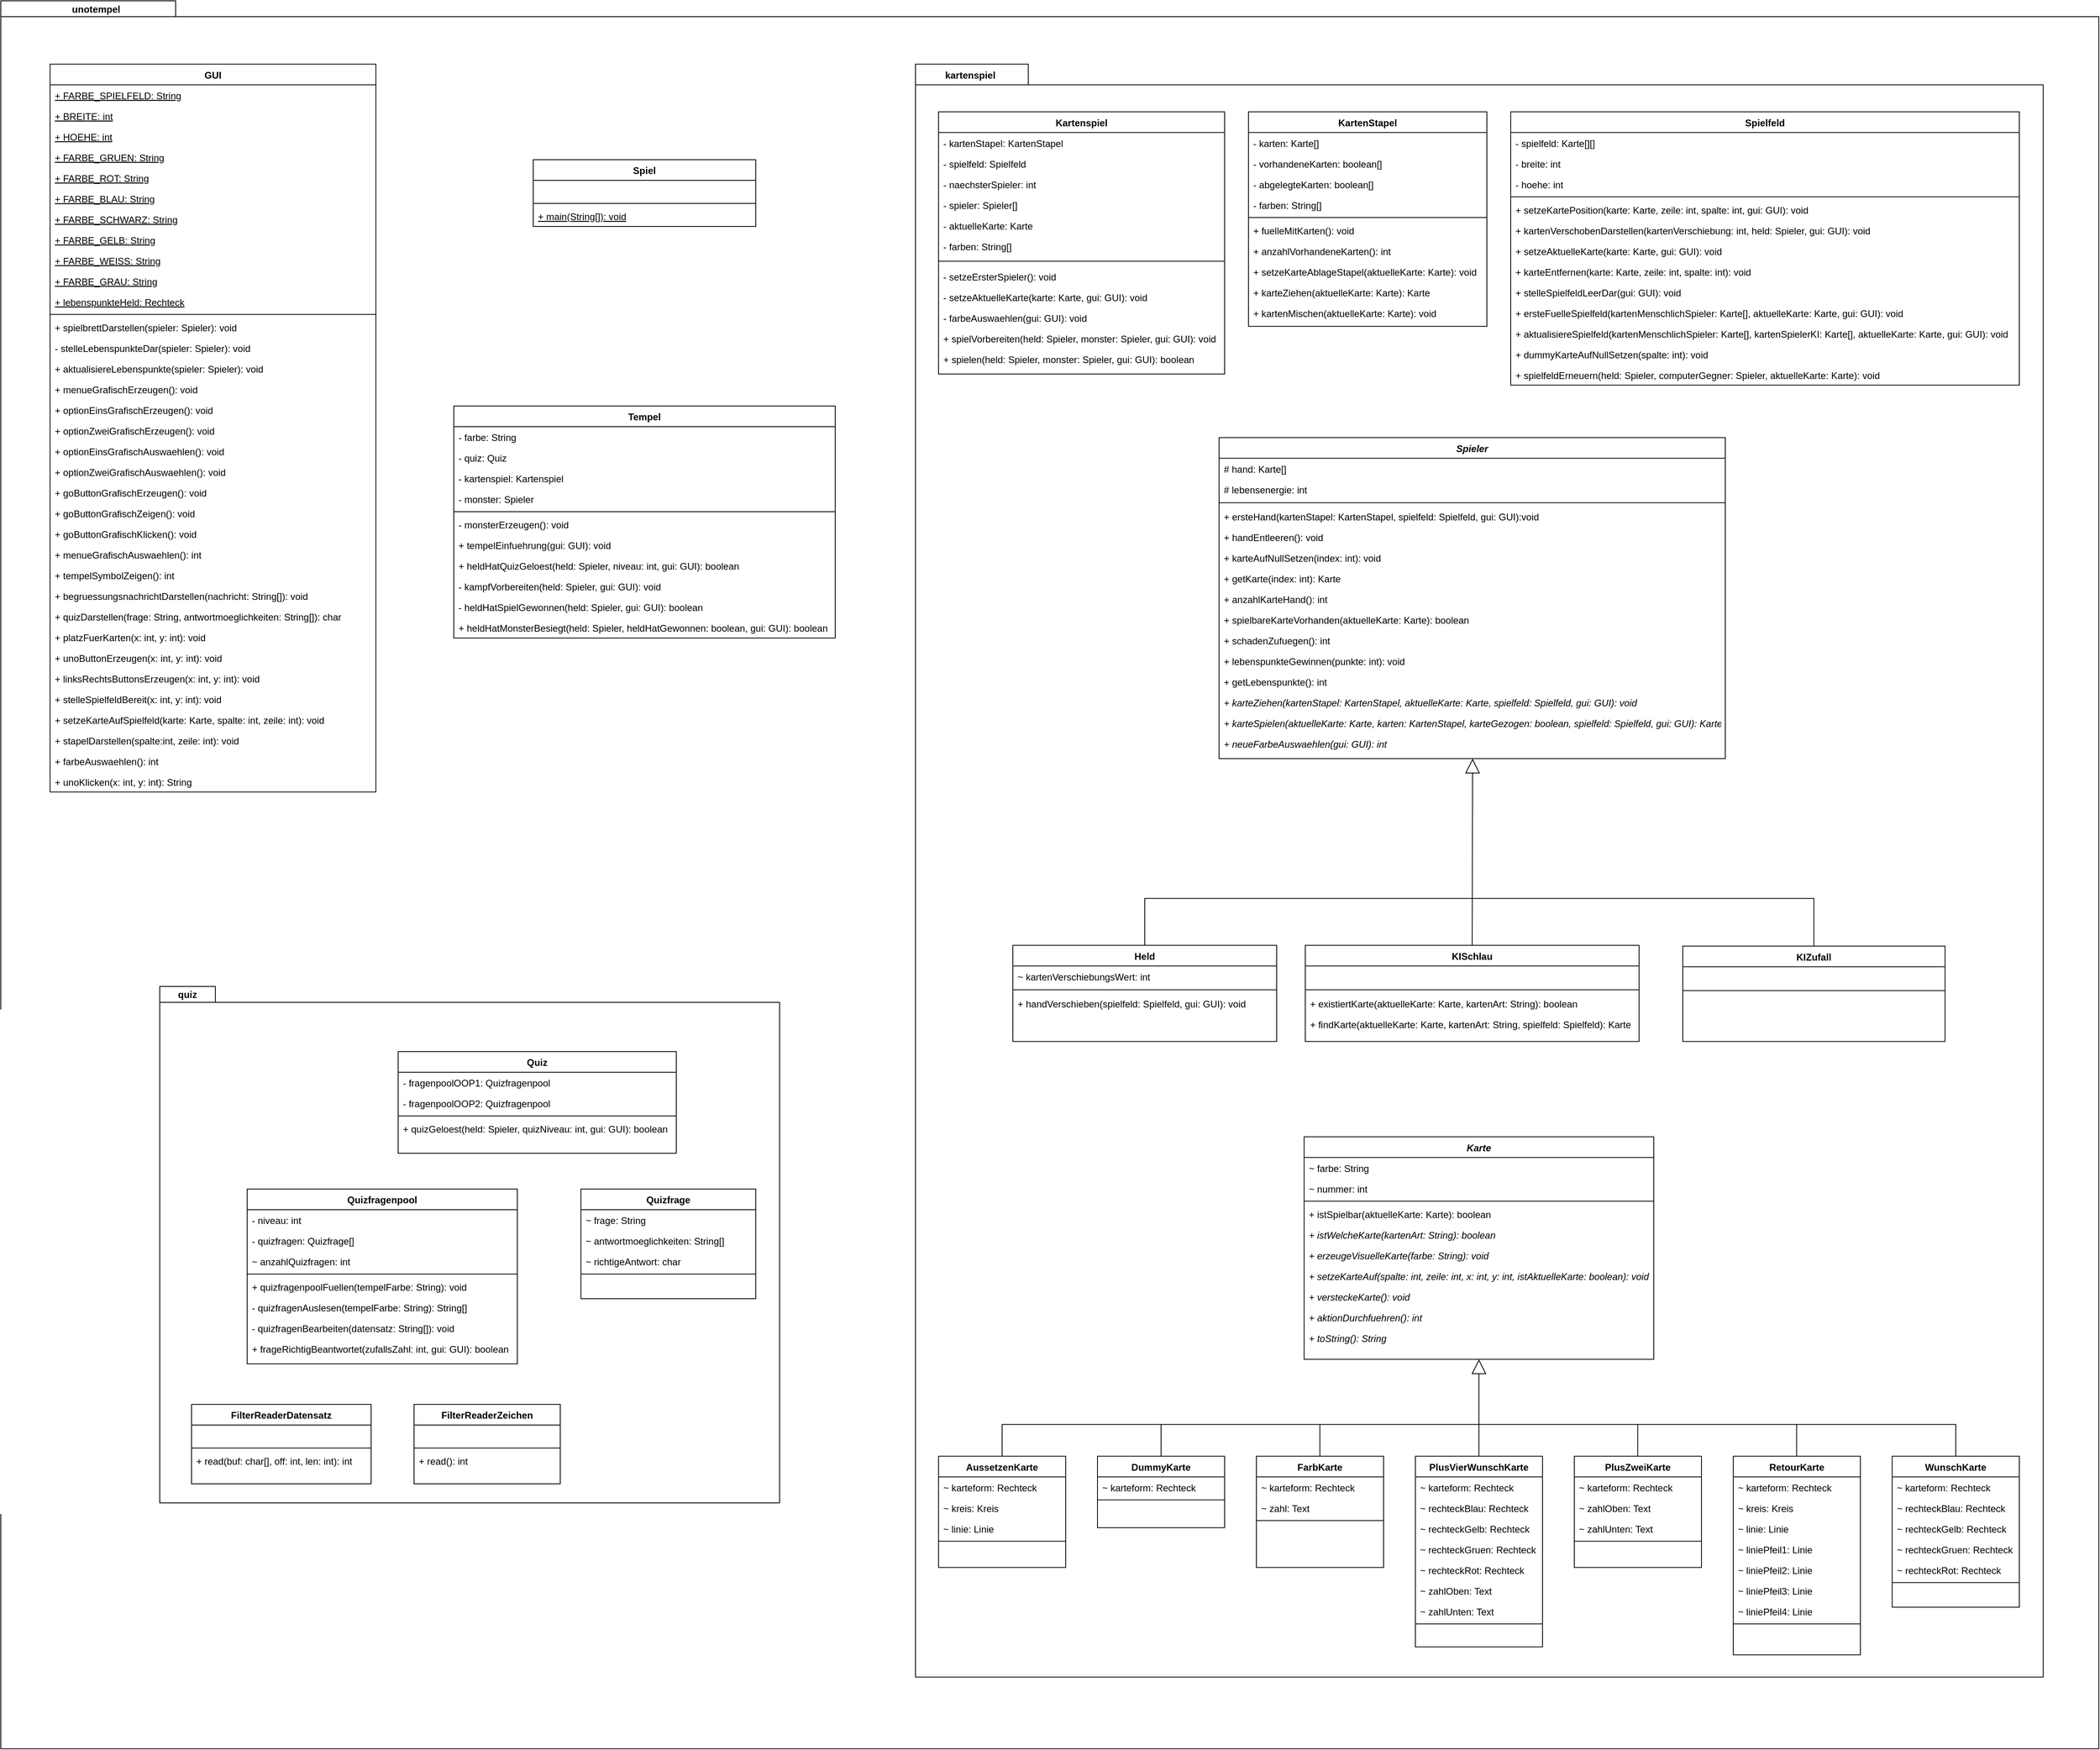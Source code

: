 <mxfile version="16.5.1" type="device"><diagram id="C5RBs43oDa-KdzZeNtuy" name="Page-1"><mxGraphModel dx="4661" dy="3846" grid="1" gridSize="10" guides="1" tooltips="1" connect="1" arrows="1" fold="1" page="1" pageScale="1" pageWidth="827" pageHeight="1169" math="0" shadow="0"><root><mxCell id="WIyWlLk6GJQsqaUBKTNV-0"/><mxCell id="WIyWlLk6GJQsqaUBKTNV-1" parent="WIyWlLk6GJQsqaUBKTNV-0"/><mxCell id="003UNInyPQ_uGT7kz2qh-168" value="" style="shape=folder;fontStyle=1;spacingTop=10;tabWidth=40;tabHeight=20;tabPosition=left;html=1;" parent="WIyWlLk6GJQsqaUBKTNV-1" vertex="1"><mxGeometry x="-770" y="-1120" width="2640" height="2200" as="geometry"/></mxCell><mxCell id="003UNInyPQ_uGT7kz2qh-173" value="unotempel" style="text;align=center;fontStyle=1;verticalAlign=middle;spacingLeft=3;spacingRight=3;strokeColor=none;rotatable=0;points=[[0,0.5],[1,0.5]];portConstraint=eastwest;" parent="WIyWlLk6GJQsqaUBKTNV-1" vertex="1"><mxGeometry x="-760" y="-1120" width="220" height="20" as="geometry"/></mxCell><mxCell id="CznVMu0E7REFedOQ9G9X-0" value="GUI" style="swimlane;fontStyle=1;align=center;verticalAlign=top;childLayout=stackLayout;horizontal=1;startSize=26;horizontalStack=0;resizeParent=1;resizeLast=0;collapsible=1;marginBottom=0;rounded=0;shadow=0;strokeWidth=1;" parent="WIyWlLk6GJQsqaUBKTNV-1" vertex="1"><mxGeometry x="-708" y="-1040.25" width="410" height="916" as="geometry"><mxRectangle x="130" y="380" width="160" height="26" as="alternateBounds"/></mxGeometry></mxCell><mxCell id="CznVMu0E7REFedOQ9G9X-1" value="+ FARBE_SPIELFELD: String" style="text;align=left;verticalAlign=top;spacingLeft=4;spacingRight=4;overflow=hidden;rotatable=0;points=[[0,0.5],[1,0.5]];portConstraint=eastwest;rounded=0;shadow=0;html=0;fontStyle=4" parent="CznVMu0E7REFedOQ9G9X-0" vertex="1"><mxGeometry y="26" width="410" height="26" as="geometry"/></mxCell><mxCell id="CznVMu0E7REFedOQ9G9X-2" value="+ BREITE: int" style="text;align=left;verticalAlign=top;spacingLeft=4;spacingRight=4;overflow=hidden;rotatable=0;points=[[0,0.5],[1,0.5]];portConstraint=eastwest;rounded=0;shadow=0;html=0;fontStyle=4" parent="CznVMu0E7REFedOQ9G9X-0" vertex="1"><mxGeometry y="52" width="410" height="26" as="geometry"/></mxCell><mxCell id="CznVMu0E7REFedOQ9G9X-3" value="+ HOEHE: int" style="text;align=left;verticalAlign=top;spacingLeft=4;spacingRight=4;overflow=hidden;rotatable=0;points=[[0,0.5],[1,0.5]];portConstraint=eastwest;rounded=0;shadow=0;html=0;fontStyle=4" parent="CznVMu0E7REFedOQ9G9X-0" vertex="1"><mxGeometry y="78" width="410" height="26" as="geometry"/></mxCell><mxCell id="CznVMu0E7REFedOQ9G9X-4" value="+ FARBE_GRUEN: String" style="text;align=left;verticalAlign=top;spacingLeft=4;spacingRight=4;overflow=hidden;rotatable=0;points=[[0,0.5],[1,0.5]];portConstraint=eastwest;rounded=0;shadow=0;html=0;fontStyle=4" parent="CznVMu0E7REFedOQ9G9X-0" vertex="1"><mxGeometry y="104" width="410" height="26" as="geometry"/></mxCell><mxCell id="CznVMu0E7REFedOQ9G9X-5" value="+ FARBE_ROT: String" style="text;align=left;verticalAlign=top;spacingLeft=4;spacingRight=4;overflow=hidden;rotatable=0;points=[[0,0.5],[1,0.5]];portConstraint=eastwest;rounded=0;shadow=0;html=0;fontStyle=4" parent="CznVMu0E7REFedOQ9G9X-0" vertex="1"><mxGeometry y="130" width="410" height="26" as="geometry"/></mxCell><mxCell id="CznVMu0E7REFedOQ9G9X-6" value="+ FARBE_BLAU: String" style="text;align=left;verticalAlign=top;spacingLeft=4;spacingRight=4;overflow=hidden;rotatable=0;points=[[0,0.5],[1,0.5]];portConstraint=eastwest;rounded=0;shadow=0;html=0;fontStyle=4" parent="CznVMu0E7REFedOQ9G9X-0" vertex="1"><mxGeometry y="156" width="410" height="26" as="geometry"/></mxCell><mxCell id="CznVMu0E7REFedOQ9G9X-7" value="+ FARBE_SCHWARZ: String" style="text;align=left;verticalAlign=top;spacingLeft=4;spacingRight=4;overflow=hidden;rotatable=0;points=[[0,0.5],[1,0.5]];portConstraint=eastwest;rounded=0;shadow=0;html=0;fontStyle=4" parent="CznVMu0E7REFedOQ9G9X-0" vertex="1"><mxGeometry y="182" width="410" height="26" as="geometry"/></mxCell><mxCell id="CznVMu0E7REFedOQ9G9X-8" value="+ FARBE_GELB: String" style="text;align=left;verticalAlign=top;spacingLeft=4;spacingRight=4;overflow=hidden;rotatable=0;points=[[0,0.5],[1,0.5]];portConstraint=eastwest;rounded=0;shadow=0;html=0;fontStyle=4" parent="CznVMu0E7REFedOQ9G9X-0" vertex="1"><mxGeometry y="208" width="410" height="26" as="geometry"/></mxCell><mxCell id="CznVMu0E7REFedOQ9G9X-9" value="+ FARBE_WEISS: String" style="text;align=left;verticalAlign=top;spacingLeft=4;spacingRight=4;overflow=hidden;rotatable=0;points=[[0,0.5],[1,0.5]];portConstraint=eastwest;rounded=0;shadow=0;html=0;fontStyle=4" parent="CznVMu0E7REFedOQ9G9X-0" vertex="1"><mxGeometry y="234" width="410" height="26" as="geometry"/></mxCell><mxCell id="CznVMu0E7REFedOQ9G9X-10" value="+ FARBE_GRAU: String" style="text;align=left;verticalAlign=top;spacingLeft=4;spacingRight=4;overflow=hidden;rotatable=0;points=[[0,0.5],[1,0.5]];portConstraint=eastwest;rounded=0;shadow=0;html=0;fontStyle=4" parent="CznVMu0E7REFedOQ9G9X-0" vertex="1"><mxGeometry y="260" width="410" height="26" as="geometry"/></mxCell><mxCell id="CznVMu0E7REFedOQ9G9X-11" value="+ lebenspunkteHeld: Rechteck" style="text;align=left;verticalAlign=top;spacingLeft=4;spacingRight=4;overflow=hidden;rotatable=0;points=[[0,0.5],[1,0.5]];portConstraint=eastwest;rounded=0;shadow=0;html=0;fontStyle=4" parent="CznVMu0E7REFedOQ9G9X-0" vertex="1"><mxGeometry y="286" width="410" height="26" as="geometry"/></mxCell><mxCell id="CznVMu0E7REFedOQ9G9X-12" value="" style="line;html=1;strokeWidth=1;align=left;verticalAlign=middle;spacingTop=-1;spacingLeft=3;spacingRight=3;rotatable=0;labelPosition=right;points=[];portConstraint=eastwest;" parent="CznVMu0E7REFedOQ9G9X-0" vertex="1"><mxGeometry y="312" width="410" height="6" as="geometry"/></mxCell><mxCell id="CznVMu0E7REFedOQ9G9X-13" value="+ spielbrettDarstellen(spieler: Spieler): void" style="text;align=left;verticalAlign=top;spacingLeft=4;spacingRight=4;overflow=hidden;rotatable=0;points=[[0,0.5],[1,0.5]];portConstraint=eastwest;rounded=0;shadow=0;html=0;" parent="CznVMu0E7REFedOQ9G9X-0" vertex="1"><mxGeometry y="318" width="410" height="26" as="geometry"/></mxCell><mxCell id="CznVMu0E7REFedOQ9G9X-14" value="- stelleLebenspunkteDar(spieler: Spieler): void" style="text;align=left;verticalAlign=top;spacingLeft=4;spacingRight=4;overflow=hidden;rotatable=0;points=[[0,0.5],[1,0.5]];portConstraint=eastwest;rounded=0;shadow=0;html=0;" parent="CznVMu0E7REFedOQ9G9X-0" vertex="1"><mxGeometry y="344" width="410" height="26" as="geometry"/></mxCell><mxCell id="CznVMu0E7REFedOQ9G9X-15" value="+ aktualisiereLebenspunkte(spieler: Spieler): void" style="text;align=left;verticalAlign=top;spacingLeft=4;spacingRight=4;overflow=hidden;rotatable=0;points=[[0,0.5],[1,0.5]];portConstraint=eastwest;rounded=0;shadow=0;html=0;" parent="CznVMu0E7REFedOQ9G9X-0" vertex="1"><mxGeometry y="370" width="410" height="26" as="geometry"/></mxCell><mxCell id="CznVMu0E7REFedOQ9G9X-16" value="+ menueGrafischErzeugen(): void" style="text;align=left;verticalAlign=top;spacingLeft=4;spacingRight=4;overflow=hidden;rotatable=0;points=[[0,0.5],[1,0.5]];portConstraint=eastwest;rounded=0;shadow=0;html=0;" parent="CznVMu0E7REFedOQ9G9X-0" vertex="1"><mxGeometry y="396" width="410" height="26" as="geometry"/></mxCell><mxCell id="CznVMu0E7REFedOQ9G9X-17" value="+ optionEinsGrafischErzeugen(): void" style="text;align=left;verticalAlign=top;spacingLeft=4;spacingRight=4;overflow=hidden;rotatable=0;points=[[0,0.5],[1,0.5]];portConstraint=eastwest;rounded=0;shadow=0;html=0;" parent="CznVMu0E7REFedOQ9G9X-0" vertex="1"><mxGeometry y="422" width="410" height="26" as="geometry"/></mxCell><mxCell id="CznVMu0E7REFedOQ9G9X-18" value="+ optionZweiGrafischErzeugen(): void" style="text;align=left;verticalAlign=top;spacingLeft=4;spacingRight=4;overflow=hidden;rotatable=0;points=[[0,0.5],[1,0.5]];portConstraint=eastwest;rounded=0;shadow=0;html=0;" parent="CznVMu0E7REFedOQ9G9X-0" vertex="1"><mxGeometry y="448" width="410" height="26" as="geometry"/></mxCell><mxCell id="CznVMu0E7REFedOQ9G9X-19" value="+ optionEinsGrafischAuswaehlen(): void" style="text;align=left;verticalAlign=top;spacingLeft=4;spacingRight=4;overflow=hidden;rotatable=0;points=[[0,0.5],[1,0.5]];portConstraint=eastwest;rounded=0;shadow=0;html=0;" parent="CznVMu0E7REFedOQ9G9X-0" vertex="1"><mxGeometry y="474" width="410" height="26" as="geometry"/></mxCell><mxCell id="CznVMu0E7REFedOQ9G9X-20" value="+ optionZweiGrafischAuswaehlen(): void" style="text;align=left;verticalAlign=top;spacingLeft=4;spacingRight=4;overflow=hidden;rotatable=0;points=[[0,0.5],[1,0.5]];portConstraint=eastwest;rounded=0;shadow=0;html=0;" parent="CznVMu0E7REFedOQ9G9X-0" vertex="1"><mxGeometry y="500" width="410" height="26" as="geometry"/></mxCell><mxCell id="CznVMu0E7REFedOQ9G9X-21" value="+ goButtonGrafischErzeugen(): void" style="text;align=left;verticalAlign=top;spacingLeft=4;spacingRight=4;overflow=hidden;rotatable=0;points=[[0,0.5],[1,0.5]];portConstraint=eastwest;rounded=0;shadow=0;html=0;" parent="CznVMu0E7REFedOQ9G9X-0" vertex="1"><mxGeometry y="526" width="410" height="26" as="geometry"/></mxCell><mxCell id="CznVMu0E7REFedOQ9G9X-22" value="+ goButtonGrafischZeigen(): void" style="text;align=left;verticalAlign=top;spacingLeft=4;spacingRight=4;overflow=hidden;rotatable=0;points=[[0,0.5],[1,0.5]];portConstraint=eastwest;rounded=0;shadow=0;html=0;" parent="CznVMu0E7REFedOQ9G9X-0" vertex="1"><mxGeometry y="552" width="410" height="26" as="geometry"/></mxCell><mxCell id="CznVMu0E7REFedOQ9G9X-23" value="+ goButtonGrafischKlicken(): void" style="text;align=left;verticalAlign=top;spacingLeft=4;spacingRight=4;overflow=hidden;rotatable=0;points=[[0,0.5],[1,0.5]];portConstraint=eastwest;rounded=0;shadow=0;html=0;" parent="CznVMu0E7REFedOQ9G9X-0" vertex="1"><mxGeometry y="578" width="410" height="26" as="geometry"/></mxCell><mxCell id="CznVMu0E7REFedOQ9G9X-24" value="+ menueGrafischAuswaehlen(): int" style="text;align=left;verticalAlign=top;spacingLeft=4;spacingRight=4;overflow=hidden;rotatable=0;points=[[0,0.5],[1,0.5]];portConstraint=eastwest;rounded=0;shadow=0;html=0;" parent="CznVMu0E7REFedOQ9G9X-0" vertex="1"><mxGeometry y="604" width="410" height="26" as="geometry"/></mxCell><mxCell id="CznVMu0E7REFedOQ9G9X-25" value="+ tempelSymbolZeigen(): int" style="text;align=left;verticalAlign=top;spacingLeft=4;spacingRight=4;overflow=hidden;rotatable=0;points=[[0,0.5],[1,0.5]];portConstraint=eastwest;rounded=0;shadow=0;html=0;" parent="CznVMu0E7REFedOQ9G9X-0" vertex="1"><mxGeometry y="630" width="410" height="26" as="geometry"/></mxCell><mxCell id="CznVMu0E7REFedOQ9G9X-26" value="+ begruessungsnachrichtDarstellen(nachricht: String[]): void" style="text;align=left;verticalAlign=top;spacingLeft=4;spacingRight=4;overflow=hidden;rotatable=0;points=[[0,0.5],[1,0.5]];portConstraint=eastwest;rounded=0;shadow=0;html=0;" parent="CznVMu0E7REFedOQ9G9X-0" vertex="1"><mxGeometry y="656" width="410" height="26" as="geometry"/></mxCell><mxCell id="CznVMu0E7REFedOQ9G9X-27" value="+ quizDarstellen(frage: String, antwortmoeglichkeiten: String[]): char" style="text;align=left;verticalAlign=top;spacingLeft=4;spacingRight=4;overflow=hidden;rotatable=0;points=[[0,0.5],[1,0.5]];portConstraint=eastwest;rounded=0;shadow=0;html=0;" parent="CznVMu0E7REFedOQ9G9X-0" vertex="1"><mxGeometry y="682" width="410" height="26" as="geometry"/></mxCell><mxCell id="CznVMu0E7REFedOQ9G9X-28" value="+ platzFuerKarten(x: int, y: int): void" style="text;align=left;verticalAlign=top;spacingLeft=4;spacingRight=4;overflow=hidden;rotatable=0;points=[[0,0.5],[1,0.5]];portConstraint=eastwest;rounded=0;shadow=0;html=0;" parent="CznVMu0E7REFedOQ9G9X-0" vertex="1"><mxGeometry y="708" width="410" height="26" as="geometry"/></mxCell><mxCell id="CznVMu0E7REFedOQ9G9X-29" value="+ unoButtonErzeugen(x: int, y: int): void" style="text;align=left;verticalAlign=top;spacingLeft=4;spacingRight=4;overflow=hidden;rotatable=0;points=[[0,0.5],[1,0.5]];portConstraint=eastwest;rounded=0;shadow=0;html=0;" parent="CznVMu0E7REFedOQ9G9X-0" vertex="1"><mxGeometry y="734" width="410" height="26" as="geometry"/></mxCell><mxCell id="CznVMu0E7REFedOQ9G9X-30" value="+ linksRechtsButtonsErzeugen(x: int, y: int): void" style="text;align=left;verticalAlign=top;spacingLeft=4;spacingRight=4;overflow=hidden;rotatable=0;points=[[0,0.5],[1,0.5]];portConstraint=eastwest;rounded=0;shadow=0;html=0;" parent="CznVMu0E7REFedOQ9G9X-0" vertex="1"><mxGeometry y="760" width="410" height="26" as="geometry"/></mxCell><mxCell id="CznVMu0E7REFedOQ9G9X-31" value="+ stelleSpielfeldBereit(x: int, y: int): void" style="text;align=left;verticalAlign=top;spacingLeft=4;spacingRight=4;overflow=hidden;rotatable=0;points=[[0,0.5],[1,0.5]];portConstraint=eastwest;rounded=0;shadow=0;html=0;" parent="CznVMu0E7REFedOQ9G9X-0" vertex="1"><mxGeometry y="786" width="410" height="26" as="geometry"/></mxCell><mxCell id="CznVMu0E7REFedOQ9G9X-32" value="+ setzeKarteAufSpielfeld(karte: Karte, spalte: int, zeile: int): void" style="text;align=left;verticalAlign=top;spacingLeft=4;spacingRight=4;overflow=hidden;rotatable=0;points=[[0,0.5],[1,0.5]];portConstraint=eastwest;rounded=0;shadow=0;html=0;" parent="CznVMu0E7REFedOQ9G9X-0" vertex="1"><mxGeometry y="812" width="410" height="26" as="geometry"/></mxCell><mxCell id="CznVMu0E7REFedOQ9G9X-33" value="+ stapelDarstellen(spalte:int, zeile: int): void" style="text;align=left;verticalAlign=top;spacingLeft=4;spacingRight=4;overflow=hidden;rotatable=0;points=[[0,0.5],[1,0.5]];portConstraint=eastwest;rounded=0;shadow=0;html=0;" parent="CznVMu0E7REFedOQ9G9X-0" vertex="1"><mxGeometry y="838" width="410" height="26" as="geometry"/></mxCell><mxCell id="CznVMu0E7REFedOQ9G9X-34" value="+ farbeAuswaehlen(): int" style="text;align=left;verticalAlign=top;spacingLeft=4;spacingRight=4;overflow=hidden;rotatable=0;points=[[0,0.5],[1,0.5]];portConstraint=eastwest;rounded=0;shadow=0;html=0;" parent="CznVMu0E7REFedOQ9G9X-0" vertex="1"><mxGeometry y="864" width="410" height="26" as="geometry"/></mxCell><mxCell id="CznVMu0E7REFedOQ9G9X-35" value="+ unoKlicken(x: int, y: int): String" style="text;align=left;verticalAlign=top;spacingLeft=4;spacingRight=4;overflow=hidden;rotatable=0;points=[[0,0.5],[1,0.5]];portConstraint=eastwest;rounded=0;shadow=0;html=0;" parent="CznVMu0E7REFedOQ9G9X-0" vertex="1"><mxGeometry y="890" width="410" height="26" as="geometry"/></mxCell><mxCell id="CznVMu0E7REFedOQ9G9X-37" value="Tempel" style="swimlane;fontStyle=1;align=center;verticalAlign=top;childLayout=stackLayout;horizontal=1;startSize=26;horizontalStack=0;resizeParent=1;resizeLast=0;collapsible=1;marginBottom=0;rounded=0;shadow=0;strokeWidth=1;" parent="WIyWlLk6GJQsqaUBKTNV-1" vertex="1"><mxGeometry x="-200" y="-610" width="480" height="292" as="geometry"><mxRectangle x="130" y="380" width="160" height="26" as="alternateBounds"/></mxGeometry></mxCell><mxCell id="CznVMu0E7REFedOQ9G9X-38" value="- farbe: String" style="text;align=left;verticalAlign=top;spacingLeft=4;spacingRight=4;overflow=hidden;rotatable=0;points=[[0,0.5],[1,0.5]];portConstraint=eastwest;" parent="CznVMu0E7REFedOQ9G9X-37" vertex="1"><mxGeometry y="26" width="480" height="26" as="geometry"/></mxCell><mxCell id="CznVMu0E7REFedOQ9G9X-39" value="- quiz: Quiz" style="text;align=left;verticalAlign=top;spacingLeft=4;spacingRight=4;overflow=hidden;rotatable=0;points=[[0,0.5],[1,0.5]];portConstraint=eastwest;rounded=0;shadow=0;html=0;" parent="CznVMu0E7REFedOQ9G9X-37" vertex="1"><mxGeometry y="52" width="480" height="26" as="geometry"/></mxCell><mxCell id="CznVMu0E7REFedOQ9G9X-40" value="- kartenspiel: Kartenspiel" style="text;align=left;verticalAlign=top;spacingLeft=4;spacingRight=4;overflow=hidden;rotatable=0;points=[[0,0.5],[1,0.5]];portConstraint=eastwest;rounded=0;shadow=0;html=0;" parent="CznVMu0E7REFedOQ9G9X-37" vertex="1"><mxGeometry y="78" width="480" height="26" as="geometry"/></mxCell><mxCell id="CznVMu0E7REFedOQ9G9X-41" value="- monster: Spieler" style="text;align=left;verticalAlign=top;spacingLeft=4;spacingRight=4;overflow=hidden;rotatable=0;points=[[0,0.5],[1,0.5]];portConstraint=eastwest;rounded=0;shadow=0;html=0;" parent="CznVMu0E7REFedOQ9G9X-37" vertex="1"><mxGeometry y="104" width="480" height="26" as="geometry"/></mxCell><mxCell id="CznVMu0E7REFedOQ9G9X-42" value="" style="line;html=1;strokeWidth=1;align=left;verticalAlign=middle;spacingTop=-1;spacingLeft=3;spacingRight=3;rotatable=0;labelPosition=right;points=[];portConstraint=eastwest;" parent="CznVMu0E7REFedOQ9G9X-37" vertex="1"><mxGeometry y="130" width="480" height="6" as="geometry"/></mxCell><mxCell id="CznVMu0E7REFedOQ9G9X-43" value="- monsterErzeugen(): void" style="text;align=left;verticalAlign=top;spacingLeft=4;spacingRight=4;overflow=hidden;rotatable=0;points=[[0,0.5],[1,0.5]];portConstraint=eastwest;rounded=0;shadow=0;html=0;" parent="CznVMu0E7REFedOQ9G9X-37" vertex="1"><mxGeometry y="136" width="480" height="26" as="geometry"/></mxCell><mxCell id="CznVMu0E7REFedOQ9G9X-44" value="+ tempelEinfuehrung(gui: GUI): void" style="text;align=left;verticalAlign=top;spacingLeft=4;spacingRight=4;overflow=hidden;rotatable=0;points=[[0,0.5],[1,0.5]];portConstraint=eastwest;rounded=0;shadow=0;html=0;" parent="CznVMu0E7REFedOQ9G9X-37" vertex="1"><mxGeometry y="162" width="480" height="26" as="geometry"/></mxCell><mxCell id="CznVMu0E7REFedOQ9G9X-45" value="+ heldHatQuizGeloest(held: Spieler, niveau: int, gui: GUI): boolean" style="text;align=left;verticalAlign=top;spacingLeft=4;spacingRight=4;overflow=hidden;rotatable=0;points=[[0,0.5],[1,0.5]];portConstraint=eastwest;rounded=0;shadow=0;html=0;" parent="CznVMu0E7REFedOQ9G9X-37" vertex="1"><mxGeometry y="188" width="480" height="26" as="geometry"/></mxCell><mxCell id="CznVMu0E7REFedOQ9G9X-46" value="- kampfVorbereiten(held: Spieler, gui: GUI): void" style="text;align=left;verticalAlign=top;spacingLeft=4;spacingRight=4;overflow=hidden;rotatable=0;points=[[0,0.5],[1,0.5]];portConstraint=eastwest;rounded=0;shadow=0;html=0;" parent="CznVMu0E7REFedOQ9G9X-37" vertex="1"><mxGeometry y="214" width="480" height="26" as="geometry"/></mxCell><mxCell id="CznVMu0E7REFedOQ9G9X-47" value="- heldHatSpielGewonnen(held: Spieler, gui: GUI): boolean" style="text;align=left;verticalAlign=top;spacingLeft=4;spacingRight=4;overflow=hidden;rotatable=0;points=[[0,0.5],[1,0.5]];portConstraint=eastwest;rounded=0;shadow=0;html=0;" parent="CznVMu0E7REFedOQ9G9X-37" vertex="1"><mxGeometry y="240" width="480" height="26" as="geometry"/></mxCell><mxCell id="CznVMu0E7REFedOQ9G9X-48" value="+ heldHatMonsterBesiegt(held: Spieler, heldHatGewonnen: boolean, gui: GUI): boolean" style="text;align=left;verticalAlign=top;spacingLeft=4;spacingRight=4;overflow=hidden;rotatable=0;points=[[0,0.5],[1,0.5]];portConstraint=eastwest;rounded=0;shadow=0;html=0;" parent="CznVMu0E7REFedOQ9G9X-37" vertex="1"><mxGeometry y="266" width="480" height="26" as="geometry"/></mxCell><mxCell id="CznVMu0E7REFedOQ9G9X-49" value="Spiel" style="swimlane;fontStyle=1;align=center;verticalAlign=top;childLayout=stackLayout;horizontal=1;startSize=26;horizontalStack=0;resizeParent=1;resizeLast=0;collapsible=1;marginBottom=0;rounded=0;shadow=0;strokeWidth=1;" parent="WIyWlLk6GJQsqaUBKTNV-1" vertex="1"><mxGeometry x="-100" y="-920" width="280" height="84" as="geometry"><mxRectangle x="130" y="380" width="160" height="26" as="alternateBounds"/></mxGeometry></mxCell><mxCell id="CznVMu0E7REFedOQ9G9X-50" value="  " style="text;align=left;verticalAlign=top;spacingLeft=4;spacingRight=4;overflow=hidden;rotatable=0;points=[[0,0.5],[1,0.5]];portConstraint=eastwest;rounded=0;shadow=0;html=0;" parent="CznVMu0E7REFedOQ9G9X-49" vertex="1"><mxGeometry y="26" width="280" height="26" as="geometry"/></mxCell><mxCell id="CznVMu0E7REFedOQ9G9X-51" value="" style="line;html=1;strokeWidth=1;align=left;verticalAlign=middle;spacingTop=-1;spacingLeft=3;spacingRight=3;rotatable=0;labelPosition=right;points=[];portConstraint=eastwest;" parent="CznVMu0E7REFedOQ9G9X-49" vertex="1"><mxGeometry y="52" width="280" height="6" as="geometry"/></mxCell><mxCell id="CznVMu0E7REFedOQ9G9X-52" value="+ main(String[]): void" style="text;align=left;verticalAlign=top;spacingLeft=4;spacingRight=4;overflow=hidden;rotatable=0;points=[[0,0.5],[1,0.5]];portConstraint=eastwest;rounded=0;shadow=0;html=0;fontStyle=4" parent="CznVMu0E7REFedOQ9G9X-49" vertex="1"><mxGeometry y="58" width="280" height="26" as="geometry"/></mxCell><mxCell id="CznVMu0E7REFedOQ9G9X-82" value="" style="shape=folder;fontStyle=1;spacingTop=10;tabWidth=70;tabHeight=20;tabPosition=left;html=1;" parent="WIyWlLk6GJQsqaUBKTNV-1" vertex="1"><mxGeometry x="-570" y="120.5" width="780" height="650" as="geometry"/></mxCell><mxCell id="CznVMu0E7REFedOQ9G9X-83" value="FilterReaderDatensatz" style="swimlane;fontStyle=1;align=center;verticalAlign=top;childLayout=stackLayout;horizontal=1;startSize=26;horizontalStack=0;resizeParent=1;resizeLast=0;collapsible=1;marginBottom=0;rounded=0;shadow=0;strokeWidth=1;" parent="WIyWlLk6GJQsqaUBKTNV-1" vertex="1"><mxGeometry x="-530" y="646.5" width="226" height="100" as="geometry"><mxRectangle x="130" y="380" width="160" height="26" as="alternateBounds"/></mxGeometry></mxCell><mxCell id="CznVMu0E7REFedOQ9G9X-84" value="   " style="text;align=left;verticalAlign=top;spacingLeft=4;spacingRight=4;overflow=hidden;rotatable=0;points=[[0,0.5],[1,0.5]];portConstraint=eastwest;rounded=0;shadow=0;html=0;" parent="CznVMu0E7REFedOQ9G9X-83" vertex="1"><mxGeometry y="26" width="226" height="26" as="geometry"/></mxCell><mxCell id="CznVMu0E7REFedOQ9G9X-85" value="" style="line;html=1;strokeWidth=1;align=left;verticalAlign=middle;spacingTop=-1;spacingLeft=3;spacingRight=3;rotatable=0;labelPosition=right;points=[];portConstraint=eastwest;" parent="CznVMu0E7REFedOQ9G9X-83" vertex="1"><mxGeometry y="52" width="226" height="6" as="geometry"/></mxCell><mxCell id="CznVMu0E7REFedOQ9G9X-86" value="+ read(buf: char[], off: int, len: int): int" style="text;align=left;verticalAlign=top;spacingLeft=4;spacingRight=4;overflow=hidden;rotatable=0;points=[[0,0.5],[1,0.5]];portConstraint=eastwest;rounded=0;shadow=0;html=0;" parent="CznVMu0E7REFedOQ9G9X-83" vertex="1"><mxGeometry y="58" width="226" height="26" as="geometry"/></mxCell><mxCell id="CznVMu0E7REFedOQ9G9X-87" value="FilterReaderZeichen" style="swimlane;fontStyle=1;align=center;verticalAlign=top;childLayout=stackLayout;horizontal=1;startSize=26;horizontalStack=0;resizeParent=1;resizeLast=0;collapsible=1;marginBottom=0;rounded=0;shadow=0;strokeWidth=1;" parent="WIyWlLk6GJQsqaUBKTNV-1" vertex="1"><mxGeometry x="-250" y="646.5" width="184" height="100" as="geometry"><mxRectangle x="130" y="380" width="160" height="26" as="alternateBounds"/></mxGeometry></mxCell><mxCell id="CznVMu0E7REFedOQ9G9X-88" value="  " style="text;align=left;verticalAlign=top;spacingLeft=4;spacingRight=4;overflow=hidden;rotatable=0;points=[[0,0.5],[1,0.5]];portConstraint=eastwest;rounded=0;shadow=0;html=0;" parent="CznVMu0E7REFedOQ9G9X-87" vertex="1"><mxGeometry y="26" width="184" height="26" as="geometry"/></mxCell><mxCell id="CznVMu0E7REFedOQ9G9X-89" value="" style="line;html=1;strokeWidth=1;align=left;verticalAlign=middle;spacingTop=-1;spacingLeft=3;spacingRight=3;rotatable=0;labelPosition=right;points=[];portConstraint=eastwest;" parent="CznVMu0E7REFedOQ9G9X-87" vertex="1"><mxGeometry y="52" width="184" height="6" as="geometry"/></mxCell><mxCell id="CznVMu0E7REFedOQ9G9X-90" value="+ read(): int" style="text;align=left;verticalAlign=top;spacingLeft=4;spacingRight=4;overflow=hidden;rotatable=0;points=[[0,0.5],[1,0.5]];portConstraint=eastwest;rounded=0;shadow=0;html=0;" parent="CznVMu0E7REFedOQ9G9X-87" vertex="1"><mxGeometry y="58" width="184" height="26" as="geometry"/></mxCell><mxCell id="CznVMu0E7REFedOQ9G9X-91" value="Quizfrage" style="swimlane;fontStyle=1;align=center;verticalAlign=top;childLayout=stackLayout;horizontal=1;startSize=26;horizontalStack=0;resizeParent=1;resizeLast=0;collapsible=1;marginBottom=0;rounded=0;shadow=0;strokeWidth=1;" parent="WIyWlLk6GJQsqaUBKTNV-1" vertex="1"><mxGeometry x="-40" y="375.5" width="220" height="138" as="geometry"><mxRectangle x="130" y="380" width="160" height="26" as="alternateBounds"/></mxGeometry></mxCell><mxCell id="CznVMu0E7REFedOQ9G9X-92" value="~ frage: String" style="text;align=left;verticalAlign=top;spacingLeft=4;spacingRight=4;overflow=hidden;rotatable=0;points=[[0,0.5],[1,0.5]];portConstraint=eastwest;" parent="CznVMu0E7REFedOQ9G9X-91" vertex="1"><mxGeometry y="26" width="220" height="26" as="geometry"/></mxCell><mxCell id="CznVMu0E7REFedOQ9G9X-93" value="~ antwortmoeglichkeiten: String[]" style="text;align=left;verticalAlign=top;spacingLeft=4;spacingRight=4;overflow=hidden;rotatable=0;points=[[0,0.5],[1,0.5]];portConstraint=eastwest;rounded=0;shadow=0;html=0;" parent="CznVMu0E7REFedOQ9G9X-91" vertex="1"><mxGeometry y="52" width="220" height="26" as="geometry"/></mxCell><mxCell id="CznVMu0E7REFedOQ9G9X-94" value="~ richtigeAntwort: char" style="text;align=left;verticalAlign=top;spacingLeft=4;spacingRight=4;overflow=hidden;rotatable=0;points=[[0,0.5],[1,0.5]];portConstraint=eastwest;rounded=0;shadow=0;html=0;" parent="CznVMu0E7REFedOQ9G9X-91" vertex="1"><mxGeometry y="78" width="220" height="26" as="geometry"/></mxCell><mxCell id="CznVMu0E7REFedOQ9G9X-95" value="" style="line;html=1;strokeWidth=1;align=left;verticalAlign=middle;spacingTop=-1;spacingLeft=3;spacingRight=3;rotatable=0;labelPosition=right;points=[];portConstraint=eastwest;" parent="CznVMu0E7REFedOQ9G9X-91" vertex="1"><mxGeometry y="104" width="220" height="6" as="geometry"/></mxCell><mxCell id="CznVMu0E7REFedOQ9G9X-96" value="Quizfragenpool" style="swimlane;fontStyle=1;align=center;verticalAlign=top;childLayout=stackLayout;horizontal=1;startSize=26;horizontalStack=0;resizeParent=1;resizeLast=0;collapsible=1;marginBottom=0;rounded=0;shadow=0;strokeWidth=1;" parent="WIyWlLk6GJQsqaUBKTNV-1" vertex="1"><mxGeometry x="-460" y="375.5" width="340" height="220" as="geometry"><mxRectangle x="130" y="380" width="160" height="26" as="alternateBounds"/></mxGeometry></mxCell><mxCell id="CznVMu0E7REFedOQ9G9X-97" value="- niveau: int" style="text;align=left;verticalAlign=top;spacingLeft=4;spacingRight=4;overflow=hidden;rotatable=0;points=[[0,0.5],[1,0.5]];portConstraint=eastwest;" parent="CznVMu0E7REFedOQ9G9X-96" vertex="1"><mxGeometry y="26" width="340" height="26" as="geometry"/></mxCell><mxCell id="CznVMu0E7REFedOQ9G9X-98" value="- quizfragen: Quizfrage[]" style="text;align=left;verticalAlign=top;spacingLeft=4;spacingRight=4;overflow=hidden;rotatable=0;points=[[0,0.5],[1,0.5]];portConstraint=eastwest;rounded=0;shadow=0;html=0;" parent="CznVMu0E7REFedOQ9G9X-96" vertex="1"><mxGeometry y="52" width="340" height="26" as="geometry"/></mxCell><mxCell id="CznVMu0E7REFedOQ9G9X-99" value="~ anzahlQuizfragen: int" style="text;align=left;verticalAlign=top;spacingLeft=4;spacingRight=4;overflow=hidden;rotatable=0;points=[[0,0.5],[1,0.5]];portConstraint=eastwest;rounded=0;shadow=0;html=0;" parent="CznVMu0E7REFedOQ9G9X-96" vertex="1"><mxGeometry y="78" width="340" height="26" as="geometry"/></mxCell><mxCell id="CznVMu0E7REFedOQ9G9X-100" value="" style="line;html=1;strokeWidth=1;align=left;verticalAlign=middle;spacingTop=-1;spacingLeft=3;spacingRight=3;rotatable=0;labelPosition=right;points=[];portConstraint=eastwest;" parent="CznVMu0E7REFedOQ9G9X-96" vertex="1"><mxGeometry y="104" width="340" height="6" as="geometry"/></mxCell><mxCell id="CznVMu0E7REFedOQ9G9X-101" value="+ quizfragenpoolFuellen(tempelFarbe: String): void" style="text;align=left;verticalAlign=top;spacingLeft=4;spacingRight=4;overflow=hidden;rotatable=0;points=[[0,0.5],[1,0.5]];portConstraint=eastwest;rounded=0;shadow=0;html=0;" parent="CznVMu0E7REFedOQ9G9X-96" vertex="1"><mxGeometry y="110" width="340" height="26" as="geometry"/></mxCell><mxCell id="CznVMu0E7REFedOQ9G9X-102" value="- quizfragenAuslesen(tempelFarbe: String): String[]" style="text;align=left;verticalAlign=top;spacingLeft=4;spacingRight=4;overflow=hidden;rotatable=0;points=[[0,0.5],[1,0.5]];portConstraint=eastwest;rounded=0;shadow=0;html=0;" parent="CznVMu0E7REFedOQ9G9X-96" vertex="1"><mxGeometry y="136" width="340" height="26" as="geometry"/></mxCell><mxCell id="CznVMu0E7REFedOQ9G9X-103" value="- quizfragenBearbeiten(datensatz: String[]): void" style="text;align=left;verticalAlign=top;spacingLeft=4;spacingRight=4;overflow=hidden;rotatable=0;points=[[0,0.5],[1,0.5]];portConstraint=eastwest;rounded=0;shadow=0;html=0;" parent="CznVMu0E7REFedOQ9G9X-96" vertex="1"><mxGeometry y="162" width="340" height="26" as="geometry"/></mxCell><mxCell id="CznVMu0E7REFedOQ9G9X-104" value="+ frageRichtigBeantwortet(zufallsZahl: int, gui: GUI): boolean" style="text;align=left;verticalAlign=top;spacingLeft=4;spacingRight=4;overflow=hidden;rotatable=0;points=[[0,0.5],[1,0.5]];portConstraint=eastwest;rounded=0;shadow=0;html=0;" parent="CznVMu0E7REFedOQ9G9X-96" vertex="1"><mxGeometry y="188" width="340" height="26" as="geometry"/></mxCell><mxCell id="CznVMu0E7REFedOQ9G9X-105" value="quiz" style="text;align=center;fontStyle=1;verticalAlign=middle;spacingLeft=3;spacingRight=3;strokeColor=none;rotatable=0;points=[[0,0.5],[1,0.5]];portConstraint=eastwest;" parent="WIyWlLk6GJQsqaUBKTNV-1" vertex="1"><mxGeometry x="-560" y="119" width="50" height="21.5" as="geometry"/></mxCell><mxCell id="CznVMu0E7REFedOQ9G9X-106" value="Quiz" style="swimlane;fontStyle=1;align=center;verticalAlign=top;childLayout=stackLayout;horizontal=1;startSize=26;horizontalStack=0;resizeParent=1;resizeLast=0;collapsible=1;marginBottom=0;rounded=0;shadow=0;strokeWidth=1;" parent="WIyWlLk6GJQsqaUBKTNV-1" vertex="1"><mxGeometry x="-270" y="202.5" width="350" height="128" as="geometry"><mxRectangle x="130" y="380" width="160" height="26" as="alternateBounds"/></mxGeometry></mxCell><mxCell id="CznVMu0E7REFedOQ9G9X-107" value="- fragenpoolOOP1: Quizfragenpool" style="text;align=left;verticalAlign=top;spacingLeft=4;spacingRight=4;overflow=hidden;rotatable=0;points=[[0,0.5],[1,0.5]];portConstraint=eastwest;rounded=0;shadow=0;html=0;" parent="CznVMu0E7REFedOQ9G9X-106" vertex="1"><mxGeometry y="26" width="350" height="26" as="geometry"/></mxCell><mxCell id="CznVMu0E7REFedOQ9G9X-108" value="- fragenpoolOOP2: Quizfragenpool" style="text;align=left;verticalAlign=top;spacingLeft=4;spacingRight=4;overflow=hidden;rotatable=0;points=[[0,0.5],[1,0.5]];portConstraint=eastwest;rounded=0;shadow=0;html=0;" parent="CznVMu0E7REFedOQ9G9X-106" vertex="1"><mxGeometry y="52" width="350" height="26" as="geometry"/></mxCell><mxCell id="CznVMu0E7REFedOQ9G9X-109" value="" style="line;html=1;strokeWidth=1;align=left;verticalAlign=middle;spacingTop=-1;spacingLeft=3;spacingRight=3;rotatable=0;labelPosition=right;points=[];portConstraint=eastwest;" parent="CznVMu0E7REFedOQ9G9X-106" vertex="1"><mxGeometry y="78" width="350" height="6" as="geometry"/></mxCell><mxCell id="CznVMu0E7REFedOQ9G9X-110" value="+ quizGeloest(held: Spieler, quizNiveau: int, gui: GUI): boolean" style="text;align=left;verticalAlign=top;spacingLeft=4;spacingRight=4;overflow=hidden;rotatable=0;points=[[0,0.5],[1,0.5]];portConstraint=eastwest;rounded=0;shadow=0;html=0;" parent="CznVMu0E7REFedOQ9G9X-106" vertex="1"><mxGeometry y="84" width="350" height="26" as="geometry"/></mxCell><mxCell id="CznVMu0E7REFedOQ9G9X-111" value="" style="shape=folder;fontStyle=1;spacingTop=10;tabWidth=40;tabHeight=26;tabPosition=left;html=1;" parent="WIyWlLk6GJQsqaUBKTNV-1" vertex="1"><mxGeometry x="381" y="-1040.25" width="1419" height="2030" as="geometry"/></mxCell><mxCell id="CznVMu0E7REFedOQ9G9X-112" value="Held" style="swimlane;fontStyle=1;align=center;verticalAlign=top;childLayout=stackLayout;horizontal=1;startSize=26;horizontalStack=0;resizeParent=1;resizeLast=0;collapsible=1;marginBottom=0;rounded=0;shadow=0;strokeWidth=1;" parent="WIyWlLk6GJQsqaUBKTNV-1" vertex="1"><mxGeometry x="503.5" y="68.75" width="332" height="121" as="geometry"><mxRectangle x="340" y="380" width="170" height="26" as="alternateBounds"/></mxGeometry></mxCell><mxCell id="CznVMu0E7REFedOQ9G9X-113" value="~ kartenVerschiebungsWert: int" style="text;align=left;verticalAlign=top;spacingLeft=4;spacingRight=4;overflow=hidden;rotatable=0;points=[[0,0.5],[1,0.5]];portConstraint=eastwest;" parent="CznVMu0E7REFedOQ9G9X-112" vertex="1"><mxGeometry y="26" width="332" height="26" as="geometry"/></mxCell><mxCell id="CznVMu0E7REFedOQ9G9X-114" value="" style="line;html=1;strokeWidth=1;align=left;verticalAlign=middle;spacingTop=-1;spacingLeft=3;spacingRight=3;rotatable=0;labelPosition=right;points=[];portConstraint=eastwest;" parent="CznVMu0E7REFedOQ9G9X-112" vertex="1"><mxGeometry y="52" width="332" height="8" as="geometry"/></mxCell><mxCell id="CznVMu0E7REFedOQ9G9X-115" value="+ handVerschieben(spielfeld: Spielfeld, gui: GUI): void" style="text;align=left;verticalAlign=top;spacingLeft=4;spacingRight=4;overflow=hidden;rotatable=0;points=[[0,0.5],[1,0.5]];portConstraint=eastwest;" parent="CznVMu0E7REFedOQ9G9X-112" vertex="1"><mxGeometry y="60" width="332" height="26" as="geometry"/></mxCell><mxCell id="CznVMu0E7REFedOQ9G9X-116" value="Spieler" style="swimlane;fontStyle=3;align=center;verticalAlign=top;childLayout=stackLayout;horizontal=1;startSize=26;horizontalStack=0;resizeParent=1;resizeLast=0;collapsible=1;marginBottom=0;rounded=0;shadow=0;strokeWidth=1;" parent="WIyWlLk6GJQsqaUBKTNV-1" vertex="1"><mxGeometry x="763" y="-570.25" width="637" height="404" as="geometry"><mxRectangle x="340" y="380" width="170" height="26" as="alternateBounds"/></mxGeometry></mxCell><mxCell id="CznVMu0E7REFedOQ9G9X-117" value="# hand: Karte[]" style="text;align=left;verticalAlign=top;spacingLeft=4;spacingRight=4;overflow=hidden;rotatable=0;points=[[0,0.5],[1,0.5]];portConstraint=eastwest;" parent="CznVMu0E7REFedOQ9G9X-116" vertex="1"><mxGeometry y="26" width="637" height="26" as="geometry"/></mxCell><mxCell id="CznVMu0E7REFedOQ9G9X-118" value="# lebensenergie: int" style="text;align=left;verticalAlign=top;spacingLeft=4;spacingRight=4;overflow=hidden;rotatable=0;points=[[0,0.5],[1,0.5]];portConstraint=eastwest;" parent="CznVMu0E7REFedOQ9G9X-116" vertex="1"><mxGeometry y="52" width="637" height="26" as="geometry"/></mxCell><mxCell id="CznVMu0E7REFedOQ9G9X-119" value="" style="line;html=1;strokeWidth=1;align=left;verticalAlign=middle;spacingTop=-1;spacingLeft=3;spacingRight=3;rotatable=0;labelPosition=right;points=[];portConstraint=eastwest;" parent="CznVMu0E7REFedOQ9G9X-116" vertex="1"><mxGeometry y="78" width="637" height="8" as="geometry"/></mxCell><mxCell id="CznVMu0E7REFedOQ9G9X-120" value="+ ersteHand(kartenStapel: KartenStapel, spielfeld: Spielfeld, gui: GUI):void " style="text;align=left;verticalAlign=top;spacingLeft=4;spacingRight=4;overflow=hidden;rotatable=0;points=[[0,0.5],[1,0.5]];portConstraint=eastwest;" parent="CznVMu0E7REFedOQ9G9X-116" vertex="1"><mxGeometry y="86" width="637" height="26" as="geometry"/></mxCell><mxCell id="CznVMu0E7REFedOQ9G9X-121" value="+ handEntleeren(): void" style="text;align=left;verticalAlign=top;spacingLeft=4;spacingRight=4;overflow=hidden;rotatable=0;points=[[0,0.5],[1,0.5]];portConstraint=eastwest;" parent="CznVMu0E7REFedOQ9G9X-116" vertex="1"><mxGeometry y="112" width="637" height="26" as="geometry"/></mxCell><mxCell id="CznVMu0E7REFedOQ9G9X-122" value="+ karteAufNullSetzen(index: int): void" style="text;align=left;verticalAlign=top;spacingLeft=4;spacingRight=4;overflow=hidden;rotatable=0;points=[[0,0.5],[1,0.5]];portConstraint=eastwest;" parent="CznVMu0E7REFedOQ9G9X-116" vertex="1"><mxGeometry y="138" width="637" height="26" as="geometry"/></mxCell><mxCell id="CznVMu0E7REFedOQ9G9X-123" value="+ getKarte(index: int): Karte" style="text;align=left;verticalAlign=top;spacingLeft=4;spacingRight=4;overflow=hidden;rotatable=0;points=[[0,0.5],[1,0.5]];portConstraint=eastwest;" parent="CznVMu0E7REFedOQ9G9X-116" vertex="1"><mxGeometry y="164" width="637" height="26" as="geometry"/></mxCell><mxCell id="CznVMu0E7REFedOQ9G9X-124" value="+ anzahlKarteHand(): int" style="text;align=left;verticalAlign=top;spacingLeft=4;spacingRight=4;overflow=hidden;rotatable=0;points=[[0,0.5],[1,0.5]];portConstraint=eastwest;" parent="CznVMu0E7REFedOQ9G9X-116" vertex="1"><mxGeometry y="190" width="637" height="26" as="geometry"/></mxCell><mxCell id="CznVMu0E7REFedOQ9G9X-125" value="+ spielbareKarteVorhanden(aktuelleKarte: Karte): boolean" style="text;align=left;verticalAlign=top;spacingLeft=4;spacingRight=4;overflow=hidden;rotatable=0;points=[[0,0.5],[1,0.5]];portConstraint=eastwest;" parent="CznVMu0E7REFedOQ9G9X-116" vertex="1"><mxGeometry y="216" width="637" height="26" as="geometry"/></mxCell><mxCell id="CznVMu0E7REFedOQ9G9X-126" value="+ schadenZufuegen(): int" style="text;align=left;verticalAlign=top;spacingLeft=4;spacingRight=4;overflow=hidden;rotatable=0;points=[[0,0.5],[1,0.5]];portConstraint=eastwest;" parent="CznVMu0E7REFedOQ9G9X-116" vertex="1"><mxGeometry y="242" width="637" height="26" as="geometry"/></mxCell><mxCell id="CznVMu0E7REFedOQ9G9X-127" value="+ lebenspunkteGewinnen(punkte: int): void" style="text;align=left;verticalAlign=top;spacingLeft=4;spacingRight=4;overflow=hidden;rotatable=0;points=[[0,0.5],[1,0.5]];portConstraint=eastwest;" parent="CznVMu0E7REFedOQ9G9X-116" vertex="1"><mxGeometry y="268" width="637" height="26" as="geometry"/></mxCell><mxCell id="CznVMu0E7REFedOQ9G9X-128" value="+ getLebenspunkte(): int" style="text;align=left;verticalAlign=top;spacingLeft=4;spacingRight=4;overflow=hidden;rotatable=0;points=[[0,0.5],[1,0.5]];portConstraint=eastwest;" parent="CznVMu0E7REFedOQ9G9X-116" vertex="1"><mxGeometry y="294" width="637" height="26" as="geometry"/></mxCell><mxCell id="CznVMu0E7REFedOQ9G9X-129" value="+ karteZiehen(kartenStapel: KartenStapel, aktuelleKarte: Karte, spielfeld: Spielfeld, gui: GUI): void" style="text;align=left;verticalAlign=top;spacingLeft=4;spacingRight=4;overflow=hidden;rotatable=0;points=[[0,0.5],[1,0.5]];portConstraint=eastwest;fontStyle=2" parent="CznVMu0E7REFedOQ9G9X-116" vertex="1"><mxGeometry y="320" width="637" height="26" as="geometry"/></mxCell><mxCell id="CznVMu0E7REFedOQ9G9X-130" value="+ karteSpielen(aktuelleKarte: Karte, karten: KartenStapel, karteGezogen: boolean, spielfeld: Spielfeld, gui: GUI): Karte" style="text;align=left;verticalAlign=top;spacingLeft=4;spacingRight=4;overflow=hidden;rotatable=0;points=[[0,0.5],[1,0.5]];portConstraint=eastwest;fontStyle=2" parent="CznVMu0E7REFedOQ9G9X-116" vertex="1"><mxGeometry y="346" width="637" height="26" as="geometry"/></mxCell><mxCell id="CznVMu0E7REFedOQ9G9X-131" value="+ neueFarbeAuswaehlen(gui: GUI): int" style="text;align=left;verticalAlign=top;spacingLeft=4;spacingRight=4;overflow=hidden;rotatable=0;points=[[0,0.5],[1,0.5]];portConstraint=eastwest;fontStyle=2" parent="CznVMu0E7REFedOQ9G9X-116" vertex="1"><mxGeometry y="372" width="637" height="26" as="geometry"/></mxCell><mxCell id="CznVMu0E7REFedOQ9G9X-132" value="Karte" style="swimlane;fontStyle=3;align=center;verticalAlign=top;childLayout=stackLayout;horizontal=1;startSize=26;horizontalStack=0;resizeParent=1;resizeLast=0;collapsible=1;marginBottom=0;rounded=0;shadow=0;strokeWidth=1;" parent="WIyWlLk6GJQsqaUBKTNV-1" vertex="1"><mxGeometry x="870" y="309.75" width="440" height="280" as="geometry"><mxRectangle x="130" y="380" width="160" height="26" as="alternateBounds"/></mxGeometry></mxCell><mxCell id="CznVMu0E7REFedOQ9G9X-133" value="~ farbe: String" style="text;align=left;verticalAlign=top;spacingLeft=4;spacingRight=4;overflow=hidden;rotatable=0;points=[[0,0.5],[1,0.5]];portConstraint=eastwest;" parent="CznVMu0E7REFedOQ9G9X-132" vertex="1"><mxGeometry y="26" width="440" height="26" as="geometry"/></mxCell><mxCell id="CznVMu0E7REFedOQ9G9X-134" value="~ nummer: int" style="text;align=left;verticalAlign=top;spacingLeft=4;spacingRight=4;overflow=hidden;rotatable=0;points=[[0,0.5],[1,0.5]];portConstraint=eastwest;rounded=0;shadow=0;html=0;" parent="CznVMu0E7REFedOQ9G9X-132" vertex="1"><mxGeometry y="52" width="440" height="26" as="geometry"/></mxCell><mxCell id="CznVMu0E7REFedOQ9G9X-135" value="" style="line;html=1;strokeWidth=1;align=left;verticalAlign=middle;spacingTop=-1;spacingLeft=3;spacingRight=3;rotatable=0;labelPosition=right;points=[];portConstraint=eastwest;" parent="CznVMu0E7REFedOQ9G9X-132" vertex="1"><mxGeometry y="78" width="440" height="6" as="geometry"/></mxCell><mxCell id="CznVMu0E7REFedOQ9G9X-136" value="+ istSpielbar(aktuelleKarte: Karte): boolean" style="text;align=left;verticalAlign=top;spacingLeft=4;spacingRight=4;overflow=hidden;rotatable=0;points=[[0,0.5],[1,0.5]];portConstraint=eastwest;rounded=0;shadow=0;html=0;" parent="CznVMu0E7REFedOQ9G9X-132" vertex="1"><mxGeometry y="84" width="440" height="26" as="geometry"/></mxCell><mxCell id="CznVMu0E7REFedOQ9G9X-137" value="+ istWelcheKarte(kartenArt: String): boolean" style="text;align=left;verticalAlign=top;spacingLeft=4;spacingRight=4;overflow=hidden;rotatable=0;points=[[0,0.5],[1,0.5]];portConstraint=eastwest;rounded=0;shadow=0;html=0;fontStyle=2" parent="CznVMu0E7REFedOQ9G9X-132" vertex="1"><mxGeometry y="110" width="440" height="26" as="geometry"/></mxCell><mxCell id="CznVMu0E7REFedOQ9G9X-138" value="+ erzeugeVisuelleKarte(farbe: String): void" style="text;align=left;verticalAlign=top;spacingLeft=4;spacingRight=4;overflow=hidden;rotatable=0;points=[[0,0.5],[1,0.5]];portConstraint=eastwest;rounded=0;shadow=0;html=0;fontStyle=2" parent="CznVMu0E7REFedOQ9G9X-132" vertex="1"><mxGeometry y="136" width="440" height="26" as="geometry"/></mxCell><mxCell id="CznVMu0E7REFedOQ9G9X-139" value="+ setzeKarteAuf(spalte: int, zeile: int, x: int, y: int, istAktuelleKarte: boolean): void" style="text;align=left;verticalAlign=top;spacingLeft=4;spacingRight=4;overflow=hidden;rotatable=0;points=[[0,0.5],[1,0.5]];portConstraint=eastwest;rounded=0;shadow=0;html=0;fontStyle=2" parent="CznVMu0E7REFedOQ9G9X-132" vertex="1"><mxGeometry y="162" width="440" height="26" as="geometry"/></mxCell><mxCell id="CznVMu0E7REFedOQ9G9X-140" value="+ versteckeKarte(): void" style="text;align=left;verticalAlign=top;spacingLeft=4;spacingRight=4;overflow=hidden;rotatable=0;points=[[0,0.5],[1,0.5]];portConstraint=eastwest;rounded=0;shadow=0;html=0;fontStyle=2" parent="CznVMu0E7REFedOQ9G9X-132" vertex="1"><mxGeometry y="188" width="440" height="26" as="geometry"/></mxCell><mxCell id="CznVMu0E7REFedOQ9G9X-141" value="+ aktionDurchfuehren(): int" style="text;align=left;verticalAlign=top;spacingLeft=4;spacingRight=4;overflow=hidden;rotatable=0;points=[[0,0.5],[1,0.5]];portConstraint=eastwest;rounded=0;shadow=0;html=0;fontStyle=2" parent="CznVMu0E7REFedOQ9G9X-132" vertex="1"><mxGeometry y="214" width="440" height="26" as="geometry"/></mxCell><mxCell id="CznVMu0E7REFedOQ9G9X-142" value="+ toString(): String" style="text;align=left;verticalAlign=top;spacingLeft=4;spacingRight=4;overflow=hidden;rotatable=0;points=[[0,0.5],[1,0.5]];portConstraint=eastwest;rounded=0;shadow=0;html=0;fontStyle=2" parent="CznVMu0E7REFedOQ9G9X-132" vertex="1"><mxGeometry y="240" width="440" height="26" as="geometry"/></mxCell><mxCell id="CznVMu0E7REFedOQ9G9X-143" value="KISchlau" style="swimlane;fontStyle=1;align=center;verticalAlign=top;childLayout=stackLayout;horizontal=1;startSize=26;horizontalStack=0;resizeParent=1;resizeLast=0;collapsible=1;marginBottom=0;rounded=0;shadow=0;strokeWidth=1;" parent="WIyWlLk6GJQsqaUBKTNV-1" vertex="1"><mxGeometry x="871.5" y="68.75" width="420" height="121" as="geometry"><mxRectangle x="340" y="380" width="170" height="26" as="alternateBounds"/></mxGeometry></mxCell><mxCell id="CznVMu0E7REFedOQ9G9X-144" value="  " style="text;align=left;verticalAlign=top;spacingLeft=4;spacingRight=4;overflow=hidden;rotatable=0;points=[[0,0.5],[1,0.5]];portConstraint=eastwest;" parent="CznVMu0E7REFedOQ9G9X-143" vertex="1"><mxGeometry y="26" width="420" height="26" as="geometry"/></mxCell><mxCell id="CznVMu0E7REFedOQ9G9X-145" value="" style="line;html=1;strokeWidth=1;align=left;verticalAlign=middle;spacingTop=-1;spacingLeft=3;spacingRight=3;rotatable=0;labelPosition=right;points=[];portConstraint=eastwest;" parent="CznVMu0E7REFedOQ9G9X-143" vertex="1"><mxGeometry y="52" width="420" height="8" as="geometry"/></mxCell><mxCell id="CznVMu0E7REFedOQ9G9X-146" value="+ existiertKarte(aktuelleKarte: Karte, kartenArt: String): boolean" style="text;align=left;verticalAlign=top;spacingLeft=4;spacingRight=4;overflow=hidden;rotatable=0;points=[[0,0.5],[1,0.5]];portConstraint=eastwest;" parent="CznVMu0E7REFedOQ9G9X-143" vertex="1"><mxGeometry y="60" width="420" height="26" as="geometry"/></mxCell><mxCell id="CznVMu0E7REFedOQ9G9X-147" value="+ findKarte(aktuelleKarte: Karte, kartenArt: String, spielfeld: Spielfeld): Karte" style="text;align=left;verticalAlign=top;spacingLeft=4;spacingRight=4;overflow=hidden;rotatable=0;points=[[0,0.5],[1,0.5]];portConstraint=eastwest;" parent="CznVMu0E7REFedOQ9G9X-143" vertex="1"><mxGeometry y="86" width="420" height="26" as="geometry"/></mxCell><mxCell id="CznVMu0E7REFedOQ9G9X-148" value="Spielfeld" style="swimlane;fontStyle=1;childLayout=stackLayout;horizontal=1;startSize=26;fillColor=none;horizontalStack=0;resizeParent=1;resizeParentMax=0;resizeLast=0;collapsible=1;marginBottom=0;" parent="WIyWlLk6GJQsqaUBKTNV-1" vertex="1"><mxGeometry x="1130" y="-980.25" width="640" height="344" as="geometry"/></mxCell><mxCell id="CznVMu0E7REFedOQ9G9X-149" value="- spielfeld: Karte[][]" style="text;strokeColor=none;fillColor=none;align=left;verticalAlign=top;spacingLeft=4;spacingRight=4;overflow=hidden;rotatable=0;points=[[0,0.5],[1,0.5]];portConstraint=eastwest;" parent="CznVMu0E7REFedOQ9G9X-148" vertex="1"><mxGeometry y="26" width="640" height="26" as="geometry"/></mxCell><mxCell id="CznVMu0E7REFedOQ9G9X-150" value="- breite: int" style="text;strokeColor=none;fillColor=none;align=left;verticalAlign=top;spacingLeft=4;spacingRight=4;overflow=hidden;rotatable=0;points=[[0,0.5],[1,0.5]];portConstraint=eastwest;" parent="CznVMu0E7REFedOQ9G9X-148" vertex="1"><mxGeometry y="52" width="640" height="26" as="geometry"/></mxCell><mxCell id="CznVMu0E7REFedOQ9G9X-151" value="- hoehe: int" style="text;strokeColor=none;fillColor=none;align=left;verticalAlign=top;spacingLeft=4;spacingRight=4;overflow=hidden;rotatable=0;points=[[0,0.5],[1,0.5]];portConstraint=eastwest;" parent="CznVMu0E7REFedOQ9G9X-148" vertex="1"><mxGeometry y="78" width="640" height="26" as="geometry"/></mxCell><mxCell id="CznVMu0E7REFedOQ9G9X-152" value="" style="line;html=1;strokeWidth=1;align=left;verticalAlign=middle;spacingTop=-1;spacingLeft=3;spacingRight=3;rotatable=0;labelPosition=right;points=[];portConstraint=eastwest;" parent="CznVMu0E7REFedOQ9G9X-148" vertex="1"><mxGeometry y="104" width="640" height="6" as="geometry"/></mxCell><mxCell id="CznVMu0E7REFedOQ9G9X-153" value="+ setzeKartePosition(karte: Karte, zeile: int, spalte: int, gui: GUI): void" style="text;strokeColor=none;fillColor=none;align=left;verticalAlign=top;spacingLeft=4;spacingRight=4;overflow=hidden;rotatable=0;points=[[0,0.5],[1,0.5]];portConstraint=eastwest;" parent="CznVMu0E7REFedOQ9G9X-148" vertex="1"><mxGeometry y="110" width="640" height="26" as="geometry"/></mxCell><mxCell id="CznVMu0E7REFedOQ9G9X-154" value="+ kartenVerschobenDarstellen(kartenVerschiebung: int, held: Spieler, gui: GUI): void" style="text;strokeColor=none;fillColor=none;align=left;verticalAlign=top;spacingLeft=4;spacingRight=4;overflow=hidden;rotatable=0;points=[[0,0.5],[1,0.5]];portConstraint=eastwest;" parent="CznVMu0E7REFedOQ9G9X-148" vertex="1"><mxGeometry y="136" width="640" height="26" as="geometry"/></mxCell><mxCell id="CznVMu0E7REFedOQ9G9X-155" value="+ setzeAktuelleKarte(karte: Karte, gui: GUI): void" style="text;strokeColor=none;fillColor=none;align=left;verticalAlign=top;spacingLeft=4;spacingRight=4;overflow=hidden;rotatable=0;points=[[0,0.5],[1,0.5]];portConstraint=eastwest;" parent="CznVMu0E7REFedOQ9G9X-148" vertex="1"><mxGeometry y="162" width="640" height="26" as="geometry"/></mxCell><mxCell id="CznVMu0E7REFedOQ9G9X-156" value="+ karteEntfernen(karte: Karte, zeile: int, spalte: int): void" style="text;strokeColor=none;fillColor=none;align=left;verticalAlign=top;spacingLeft=4;spacingRight=4;overflow=hidden;rotatable=0;points=[[0,0.5],[1,0.5]];portConstraint=eastwest;" parent="CznVMu0E7REFedOQ9G9X-148" vertex="1"><mxGeometry y="188" width="640" height="26" as="geometry"/></mxCell><mxCell id="CznVMu0E7REFedOQ9G9X-157" value="+ stelleSpielfeldLeerDar(gui: GUI): void" style="text;strokeColor=none;fillColor=none;align=left;verticalAlign=top;spacingLeft=4;spacingRight=4;overflow=hidden;rotatable=0;points=[[0,0.5],[1,0.5]];portConstraint=eastwest;" parent="CznVMu0E7REFedOQ9G9X-148" vertex="1"><mxGeometry y="214" width="640" height="26" as="geometry"/></mxCell><mxCell id="CznVMu0E7REFedOQ9G9X-158" value="+ ersteFuelleSpielfeld(kartenMenschlichSpieler: Karte[], aktuelleKarte: Karte, gui: GUI): void" style="text;strokeColor=none;fillColor=none;align=left;verticalAlign=top;spacingLeft=4;spacingRight=4;overflow=hidden;rotatable=0;points=[[0,0.5],[1,0.5]];portConstraint=eastwest;" parent="CznVMu0E7REFedOQ9G9X-148" vertex="1"><mxGeometry y="240" width="640" height="26" as="geometry"/></mxCell><mxCell id="CznVMu0E7REFedOQ9G9X-159" value="+ aktualisiereSpielfeld(kartenMenschlichSpieler: Karte[], kartenSpielerKI: Karte[], aktuelleKarte: Karte, gui: GUI): void" style="text;strokeColor=none;fillColor=none;align=left;verticalAlign=top;spacingLeft=4;spacingRight=4;overflow=hidden;rotatable=0;points=[[0,0.5],[1,0.5]];portConstraint=eastwest;" parent="CznVMu0E7REFedOQ9G9X-148" vertex="1"><mxGeometry y="266" width="640" height="26" as="geometry"/></mxCell><mxCell id="CznVMu0E7REFedOQ9G9X-160" value="+ dummyKarteAufNullSetzen(spalte: int): void" style="text;strokeColor=none;fillColor=none;align=left;verticalAlign=top;spacingLeft=4;spacingRight=4;overflow=hidden;rotatable=0;points=[[0,0.5],[1,0.5]];portConstraint=eastwest;" parent="CznVMu0E7REFedOQ9G9X-148" vertex="1"><mxGeometry y="292" width="640" height="26" as="geometry"/></mxCell><mxCell id="CznVMu0E7REFedOQ9G9X-161" value="+ spielfeldErneuern(held: Spieler, computerGegner: Spieler, aktuelleKarte: Karte): void" style="text;strokeColor=none;fillColor=none;align=left;verticalAlign=top;spacingLeft=4;spacingRight=4;overflow=hidden;rotatable=0;points=[[0,0.5],[1,0.5]];portConstraint=eastwest;" parent="CznVMu0E7REFedOQ9G9X-148" vertex="1"><mxGeometry y="318" width="640" height="26" as="geometry"/></mxCell><mxCell id="CznVMu0E7REFedOQ9G9X-162" value="DummyKarte" style="swimlane;fontStyle=1;align=center;verticalAlign=top;childLayout=stackLayout;horizontal=1;startSize=26;horizontalStack=0;resizeParent=1;resizeLast=0;collapsible=1;marginBottom=0;rounded=0;shadow=0;strokeWidth=1;" parent="WIyWlLk6GJQsqaUBKTNV-1" vertex="1"><mxGeometry x="610" y="711.75" width="160" height="90" as="geometry"><mxRectangle x="130" y="380" width="160" height="26" as="alternateBounds"/></mxGeometry></mxCell><mxCell id="CznVMu0E7REFedOQ9G9X-163" value="~ karteform: Rechteck" style="text;align=left;verticalAlign=top;spacingLeft=4;spacingRight=4;overflow=hidden;rotatable=0;points=[[0,0.5],[1,0.5]];portConstraint=eastwest;" parent="CznVMu0E7REFedOQ9G9X-162" vertex="1"><mxGeometry y="26" width="160" height="26" as="geometry"/></mxCell><mxCell id="CznVMu0E7REFedOQ9G9X-164" value="" style="line;html=1;strokeWidth=1;align=left;verticalAlign=middle;spacingTop=-1;spacingLeft=3;spacingRight=3;rotatable=0;labelPosition=right;points=[];portConstraint=eastwest;" parent="CznVMu0E7REFedOQ9G9X-162" vertex="1"><mxGeometry y="52" width="160" height="6" as="geometry"/></mxCell><mxCell id="CznVMu0E7REFedOQ9G9X-165" value="   " style="text;align=left;verticalAlign=top;spacingLeft=4;spacingRight=4;overflow=hidden;rotatable=0;points=[[0,0.5],[1,0.5]];portConstraint=eastwest;rounded=0;shadow=0;html=0;" parent="CznVMu0E7REFedOQ9G9X-162" vertex="1"><mxGeometry y="58" width="160" height="26" as="geometry"/></mxCell><mxCell id="CznVMu0E7REFedOQ9G9X-166" style="edgeStyle=orthogonalEdgeStyle;rounded=0;jumpStyle=none;orthogonalLoop=1;jettySize=auto;html=1;endArrow=none;endFill=0;strokeWidth=1;exitX=0.5;exitY=0;exitDx=0;exitDy=0;" parent="WIyWlLk6GJQsqaUBKTNV-1" source="CznVMu0E7REFedOQ9G9X-112" edge="1"><mxGeometry relative="1" as="geometry"><mxPoint x="1081.5" y="9.75" as="targetPoint"/><Array as="points"><mxPoint x="669.5" y="69.75"/><mxPoint x="669.5" y="9.75"/></Array><mxPoint x="669.5" y="59.75" as="sourcePoint"/></mxGeometry></mxCell><mxCell id="CznVMu0E7REFedOQ9G9X-167" value="KIZufall" style="swimlane;fontStyle=1;align=center;verticalAlign=top;childLayout=stackLayout;horizontal=1;startSize=26;horizontalStack=0;resizeParent=1;resizeLast=0;collapsible=1;marginBottom=0;rounded=0;shadow=0;strokeWidth=1;" parent="WIyWlLk6GJQsqaUBKTNV-1" vertex="1"><mxGeometry x="1346.5" y="69.75" width="330" height="120" as="geometry"><mxRectangle x="340" y="380" width="170" height="26" as="alternateBounds"/></mxGeometry></mxCell><mxCell id="CznVMu0E7REFedOQ9G9X-168" value="  " style="text;align=left;verticalAlign=top;spacingLeft=4;spacingRight=4;overflow=hidden;rotatable=0;points=[[0,0.5],[1,0.5]];portConstraint=eastwest;" parent="CznVMu0E7REFedOQ9G9X-167" vertex="1"><mxGeometry y="26" width="330" height="26" as="geometry"/></mxCell><mxCell id="CznVMu0E7REFedOQ9G9X-169" value="" style="line;html=1;strokeWidth=1;align=left;verticalAlign=middle;spacingTop=-1;spacingLeft=3;spacingRight=3;rotatable=0;labelPosition=right;points=[];portConstraint=eastwest;" parent="CznVMu0E7REFedOQ9G9X-167" vertex="1"><mxGeometry y="52" width="330" height="8" as="geometry"/></mxCell><mxCell id="CznVMu0E7REFedOQ9G9X-170" value="&amp;nbsp; &amp;nbsp; &amp;nbsp;" style="text;html=1;align=left;verticalAlign=middle;resizable=0;points=[];autosize=1;strokeColor=none;fillColor=none;" parent="CznVMu0E7REFedOQ9G9X-167" vertex="1"><mxGeometry y="60" width="330" height="20" as="geometry"/></mxCell><mxCell id="CznVMu0E7REFedOQ9G9X-171" value="Kartenspiel&#10;" style="swimlane;fontStyle=1;align=center;verticalAlign=top;childLayout=stackLayout;horizontal=1;startSize=26;horizontalStack=0;resizeParent=1;resizeLast=0;collapsible=1;marginBottom=0;rounded=0;shadow=0;strokeWidth=1;" parent="WIyWlLk6GJQsqaUBKTNV-1" vertex="1"><mxGeometry x="410" y="-980.25" width="360" height="330" as="geometry"><mxRectangle x="230" y="140" width="160" height="26" as="alternateBounds"/></mxGeometry></mxCell><mxCell id="CznVMu0E7REFedOQ9G9X-172" value="- kartenStapel: KartenStapel" style="text;align=left;verticalAlign=top;spacingLeft=4;spacingRight=4;overflow=hidden;rotatable=0;points=[[0,0.5],[1,0.5]];portConstraint=eastwest;rounded=0;shadow=0;html=0;" parent="CznVMu0E7REFedOQ9G9X-171" vertex="1"><mxGeometry y="26" width="360" height="26" as="geometry"/></mxCell><mxCell id="CznVMu0E7REFedOQ9G9X-173" value="- spielfeld: Spielfeld" style="text;align=left;verticalAlign=top;spacingLeft=4;spacingRight=4;overflow=hidden;rotatable=0;points=[[0,0.5],[1,0.5]];portConstraint=eastwest;rounded=0;shadow=0;html=0;" parent="CznVMu0E7REFedOQ9G9X-171" vertex="1"><mxGeometry y="52" width="360" height="26" as="geometry"/></mxCell><mxCell id="CznVMu0E7REFedOQ9G9X-174" value="- naechsterSpieler: int" style="text;align=left;verticalAlign=top;spacingLeft=4;spacingRight=4;overflow=hidden;rotatable=0;points=[[0,0.5],[1,0.5]];portConstraint=eastwest;rounded=0;shadow=0;html=0;" parent="CznVMu0E7REFedOQ9G9X-171" vertex="1"><mxGeometry y="78" width="360" height="26" as="geometry"/></mxCell><mxCell id="CznVMu0E7REFedOQ9G9X-175" value="- spieler: Spieler[]" style="text;align=left;verticalAlign=top;spacingLeft=4;spacingRight=4;overflow=hidden;rotatable=0;points=[[0,0.5],[1,0.5]];portConstraint=eastwest;rounded=0;shadow=0;html=0;" parent="CznVMu0E7REFedOQ9G9X-171" vertex="1"><mxGeometry y="104" width="360" height="26" as="geometry"/></mxCell><mxCell id="CznVMu0E7REFedOQ9G9X-176" value="- aktuelleKarte: Karte" style="text;align=left;verticalAlign=top;spacingLeft=4;spacingRight=4;overflow=hidden;rotatable=0;points=[[0,0.5],[1,0.5]];portConstraint=eastwest;rounded=0;shadow=0;html=0;" parent="CznVMu0E7REFedOQ9G9X-171" vertex="1"><mxGeometry y="130" width="360" height="26" as="geometry"/></mxCell><mxCell id="CznVMu0E7REFedOQ9G9X-177" value="- farben: String[]" style="text;align=left;verticalAlign=top;spacingLeft=4;spacingRight=4;overflow=hidden;rotatable=0;points=[[0,0.5],[1,0.5]];portConstraint=eastwest;rounded=0;shadow=0;html=0;" parent="CznVMu0E7REFedOQ9G9X-171" vertex="1"><mxGeometry y="156" width="360" height="26" as="geometry"/></mxCell><mxCell id="CznVMu0E7REFedOQ9G9X-178" value="" style="line;html=1;strokeWidth=1;align=left;verticalAlign=middle;spacingTop=-1;spacingLeft=3;spacingRight=3;rotatable=0;labelPosition=right;points=[];portConstraint=eastwest;" parent="CznVMu0E7REFedOQ9G9X-171" vertex="1"><mxGeometry y="182" width="360" height="12" as="geometry"/></mxCell><mxCell id="CznVMu0E7REFedOQ9G9X-179" value="- setzeErsterSpieler(): void" style="text;align=left;verticalAlign=top;spacingLeft=4;spacingRight=4;overflow=hidden;rotatable=0;points=[[0,0.5],[1,0.5]];portConstraint=eastwest;rounded=0;shadow=0;html=0;" parent="CznVMu0E7REFedOQ9G9X-171" vertex="1"><mxGeometry y="194" width="360" height="26" as="geometry"/></mxCell><mxCell id="CznVMu0E7REFedOQ9G9X-180" value="- setzeAktuelleKarte(karte: Karte, gui: GUI): void" style="text;align=left;verticalAlign=top;spacingLeft=4;spacingRight=4;overflow=hidden;rotatable=0;points=[[0,0.5],[1,0.5]];portConstraint=eastwest;rounded=0;shadow=0;html=0;" parent="CznVMu0E7REFedOQ9G9X-171" vertex="1"><mxGeometry y="220" width="360" height="26" as="geometry"/></mxCell><mxCell id="CznVMu0E7REFedOQ9G9X-181" value="- farbeAuswaehlen(gui: GUI): void" style="text;align=left;verticalAlign=top;spacingLeft=4;spacingRight=4;overflow=hidden;rotatable=0;points=[[0,0.5],[1,0.5]];portConstraint=eastwest;rounded=0;shadow=0;html=0;" parent="CznVMu0E7REFedOQ9G9X-171" vertex="1"><mxGeometry y="246" width="360" height="26" as="geometry"/></mxCell><mxCell id="CznVMu0E7REFedOQ9G9X-182" value="+ spielVorbereiten(held: Spieler, monster: Spieler, gui: GUI): void" style="text;align=left;verticalAlign=top;spacingLeft=4;spacingRight=4;overflow=hidden;rotatable=0;points=[[0,0.5],[1,0.5]];portConstraint=eastwest;rounded=0;shadow=0;html=0;" parent="CznVMu0E7REFedOQ9G9X-171" vertex="1"><mxGeometry y="272" width="360" height="26" as="geometry"/></mxCell><mxCell id="CznVMu0E7REFedOQ9G9X-183" value="+ spielen(held: Spieler, monster: Spieler, gui: GUI): boolean" style="text;align=left;verticalAlign=top;spacingLeft=4;spacingRight=4;overflow=hidden;rotatable=0;points=[[0,0.5],[1,0.5]];portConstraint=eastwest;rounded=0;shadow=0;html=0;" parent="CznVMu0E7REFedOQ9G9X-171" vertex="1"><mxGeometry y="298" width="360" height="26" as="geometry"/></mxCell><mxCell id="CznVMu0E7REFedOQ9G9X-184" value="PlusVierWunschKarte" style="swimlane;fontStyle=1;align=center;verticalAlign=top;childLayout=stackLayout;horizontal=1;startSize=26;horizontalStack=0;resizeParent=1;resizeLast=0;collapsible=1;marginBottom=0;rounded=0;shadow=0;strokeWidth=1;" parent="WIyWlLk6GJQsqaUBKTNV-1" vertex="1"><mxGeometry x="1010" y="711.75" width="160" height="240" as="geometry"><mxRectangle x="130" y="380" width="160" height="26" as="alternateBounds"/></mxGeometry></mxCell><mxCell id="CznVMu0E7REFedOQ9G9X-185" value="~ karteform: Rechteck" style="text;align=left;verticalAlign=top;spacingLeft=4;spacingRight=4;overflow=hidden;rotatable=0;points=[[0,0.5],[1,0.5]];portConstraint=eastwest;" parent="CznVMu0E7REFedOQ9G9X-184" vertex="1"><mxGeometry y="26" width="160" height="26" as="geometry"/></mxCell><mxCell id="CznVMu0E7REFedOQ9G9X-186" value="~ rechteckBlau: Rechteck" style="text;align=left;verticalAlign=top;spacingLeft=4;spacingRight=4;overflow=hidden;rotatable=0;points=[[0,0.5],[1,0.5]];portConstraint=eastwest;rounded=0;shadow=0;html=0;" parent="CznVMu0E7REFedOQ9G9X-184" vertex="1"><mxGeometry y="52" width="160" height="26" as="geometry"/></mxCell><mxCell id="CznVMu0E7REFedOQ9G9X-187" value="~ rechteckGelb: Rechteck" style="text;align=left;verticalAlign=top;spacingLeft=4;spacingRight=4;overflow=hidden;rotatable=0;points=[[0,0.5],[1,0.5]];portConstraint=eastwest;rounded=0;shadow=0;html=0;" parent="CznVMu0E7REFedOQ9G9X-184" vertex="1"><mxGeometry y="78" width="160" height="26" as="geometry"/></mxCell><mxCell id="CznVMu0E7REFedOQ9G9X-188" value="~ rechteckGruen: Rechteck" style="text;align=left;verticalAlign=top;spacingLeft=4;spacingRight=4;overflow=hidden;rotatable=0;points=[[0,0.5],[1,0.5]];portConstraint=eastwest;rounded=0;shadow=0;html=0;" parent="CznVMu0E7REFedOQ9G9X-184" vertex="1"><mxGeometry y="104" width="160" height="26" as="geometry"/></mxCell><mxCell id="CznVMu0E7REFedOQ9G9X-189" value="~ rechteckRot: Rechteck" style="text;align=left;verticalAlign=top;spacingLeft=4;spacingRight=4;overflow=hidden;rotatable=0;points=[[0,0.5],[1,0.5]];portConstraint=eastwest;rounded=0;shadow=0;html=0;" parent="CznVMu0E7REFedOQ9G9X-184" vertex="1"><mxGeometry y="130" width="160" height="26" as="geometry"/></mxCell><mxCell id="CznVMu0E7REFedOQ9G9X-190" value="~ zahlOben: Text" style="text;align=left;verticalAlign=top;spacingLeft=4;spacingRight=4;overflow=hidden;rotatable=0;points=[[0,0.5],[1,0.5]];portConstraint=eastwest;rounded=0;shadow=0;html=0;" parent="CznVMu0E7REFedOQ9G9X-184" vertex="1"><mxGeometry y="156" width="160" height="26" as="geometry"/></mxCell><mxCell id="CznVMu0E7REFedOQ9G9X-191" value="~ zahlUnten: Text" style="text;align=left;verticalAlign=top;spacingLeft=4;spacingRight=4;overflow=hidden;rotatable=0;points=[[0,0.5],[1,0.5]];portConstraint=eastwest;rounded=0;shadow=0;html=0;" parent="CznVMu0E7REFedOQ9G9X-184" vertex="1"><mxGeometry y="182" width="160" height="26" as="geometry"/></mxCell><mxCell id="CznVMu0E7REFedOQ9G9X-192" value="" style="line;html=1;strokeWidth=1;align=left;verticalAlign=middle;spacingTop=-1;spacingLeft=3;spacingRight=3;rotatable=0;labelPosition=right;points=[];portConstraint=eastwest;" parent="CznVMu0E7REFedOQ9G9X-184" vertex="1"><mxGeometry y="208" width="160" height="6" as="geometry"/></mxCell><mxCell id="CznVMu0E7REFedOQ9G9X-193" value="  " style="text;align=left;verticalAlign=top;spacingLeft=4;spacingRight=4;overflow=hidden;rotatable=0;points=[[0,0.5],[1,0.5]];portConstraint=eastwest;rounded=0;shadow=0;html=0;" parent="CznVMu0E7REFedOQ9G9X-184" vertex="1"><mxGeometry y="214" width="160" height="26" as="geometry"/></mxCell><mxCell id="CznVMu0E7REFedOQ9G9X-194" value="PlusZweiKarte" style="swimlane;fontStyle=1;align=center;verticalAlign=top;childLayout=stackLayout;horizontal=1;startSize=26;horizontalStack=0;resizeParent=1;resizeLast=0;collapsible=1;marginBottom=0;rounded=0;shadow=0;strokeWidth=1;" parent="WIyWlLk6GJQsqaUBKTNV-1" vertex="1"><mxGeometry x="1210" y="711.75" width="160" height="140" as="geometry"><mxRectangle x="130" y="380" width="160" height="26" as="alternateBounds"/></mxGeometry></mxCell><mxCell id="CznVMu0E7REFedOQ9G9X-195" value="~ karteform: Rechteck" style="text;align=left;verticalAlign=top;spacingLeft=4;spacingRight=4;overflow=hidden;rotatable=0;points=[[0,0.5],[1,0.5]];portConstraint=eastwest;" parent="CznVMu0E7REFedOQ9G9X-194" vertex="1"><mxGeometry y="26" width="160" height="26" as="geometry"/></mxCell><mxCell id="CznVMu0E7REFedOQ9G9X-196" value="~ zahlOben: Text" style="text;align=left;verticalAlign=top;spacingLeft=4;spacingRight=4;overflow=hidden;rotatable=0;points=[[0,0.5],[1,0.5]];portConstraint=eastwest;" parent="CznVMu0E7REFedOQ9G9X-194" vertex="1"><mxGeometry y="52" width="160" height="26" as="geometry"/></mxCell><mxCell id="CznVMu0E7REFedOQ9G9X-197" value="~ zahlUnten: Text" style="text;align=left;verticalAlign=top;spacingLeft=4;spacingRight=4;overflow=hidden;rotatable=0;points=[[0,0.5],[1,0.5]];portConstraint=eastwest;rounded=0;shadow=0;html=0;" parent="CznVMu0E7REFedOQ9G9X-194" vertex="1"><mxGeometry y="78" width="160" height="26" as="geometry"/></mxCell><mxCell id="CznVMu0E7REFedOQ9G9X-198" value="" style="line;html=1;strokeWidth=1;align=left;verticalAlign=middle;spacingTop=-1;spacingLeft=3;spacingRight=3;rotatable=0;labelPosition=right;points=[];portConstraint=eastwest;" parent="CznVMu0E7REFedOQ9G9X-194" vertex="1"><mxGeometry y="104" width="160" height="6" as="geometry"/></mxCell><mxCell id="CznVMu0E7REFedOQ9G9X-199" value="   " style="text;align=left;verticalAlign=top;spacingLeft=4;spacingRight=4;overflow=hidden;rotatable=0;points=[[0,0.5],[1,0.5]];portConstraint=eastwest;rounded=0;shadow=0;html=0;" parent="CznVMu0E7REFedOQ9G9X-194" vertex="1"><mxGeometry y="110" width="160" height="26" as="geometry"/></mxCell><mxCell id="CznVMu0E7REFedOQ9G9X-200" value="AussetzenKarte" style="swimlane;fontStyle=1;align=center;verticalAlign=top;childLayout=stackLayout;horizontal=1;startSize=26;horizontalStack=0;resizeParent=1;resizeLast=0;collapsible=1;marginBottom=0;rounded=0;shadow=0;strokeWidth=1;" parent="WIyWlLk6GJQsqaUBKTNV-1" vertex="1"><mxGeometry x="410" y="711.75" width="160" height="140" as="geometry"><mxRectangle x="130" y="380" width="160" height="26" as="alternateBounds"/></mxGeometry></mxCell><mxCell id="CznVMu0E7REFedOQ9G9X-201" value="~ karteform: Rechteck" style="text;align=left;verticalAlign=top;spacingLeft=4;spacingRight=4;overflow=hidden;rotatable=0;points=[[0,0.5],[1,0.5]];portConstraint=eastwest;" parent="CznVMu0E7REFedOQ9G9X-200" vertex="1"><mxGeometry y="26" width="160" height="26" as="geometry"/></mxCell><mxCell id="CznVMu0E7REFedOQ9G9X-202" value="~ kreis: Kreis" style="text;align=left;verticalAlign=top;spacingLeft=4;spacingRight=4;overflow=hidden;rotatable=0;points=[[0,0.5],[1,0.5]];portConstraint=eastwest;" parent="CznVMu0E7REFedOQ9G9X-200" vertex="1"><mxGeometry y="52" width="160" height="26" as="geometry"/></mxCell><mxCell id="CznVMu0E7REFedOQ9G9X-203" value="~ linie: Linie" style="text;align=left;verticalAlign=top;spacingLeft=4;spacingRight=4;overflow=hidden;rotatable=0;points=[[0,0.5],[1,0.5]];portConstraint=eastwest;rounded=0;shadow=0;html=0;" parent="CznVMu0E7REFedOQ9G9X-200" vertex="1"><mxGeometry y="78" width="160" height="26" as="geometry"/></mxCell><mxCell id="CznVMu0E7REFedOQ9G9X-204" value="" style="line;html=1;strokeWidth=1;align=left;verticalAlign=middle;spacingTop=-1;spacingLeft=3;spacingRight=3;rotatable=0;labelPosition=right;points=[];portConstraint=eastwest;" parent="CznVMu0E7REFedOQ9G9X-200" vertex="1"><mxGeometry y="104" width="160" height="6" as="geometry"/></mxCell><mxCell id="CznVMu0E7REFedOQ9G9X-205" value="   " style="text;align=left;verticalAlign=top;spacingLeft=4;spacingRight=4;overflow=hidden;rotatable=0;points=[[0,0.5],[1,0.5]];portConstraint=eastwest;rounded=0;shadow=0;html=0;" parent="CznVMu0E7REFedOQ9G9X-200" vertex="1"><mxGeometry y="110" width="160" height="26" as="geometry"/></mxCell><mxCell id="CznVMu0E7REFedOQ9G9X-206" value="WunschKarte" style="swimlane;fontStyle=1;align=center;verticalAlign=top;childLayout=stackLayout;horizontal=1;startSize=26;horizontalStack=0;resizeParent=1;resizeLast=0;collapsible=1;marginBottom=0;rounded=0;shadow=0;strokeWidth=1;" parent="WIyWlLk6GJQsqaUBKTNV-1" vertex="1"><mxGeometry x="1610" y="711.75" width="160" height="190" as="geometry"><mxRectangle x="130" y="380" width="160" height="26" as="alternateBounds"/></mxGeometry></mxCell><mxCell id="CznVMu0E7REFedOQ9G9X-207" value="~ karteform: Rechteck" style="text;align=left;verticalAlign=top;spacingLeft=4;spacingRight=4;overflow=hidden;rotatable=0;points=[[0,0.5],[1,0.5]];portConstraint=eastwest;" parent="CznVMu0E7REFedOQ9G9X-206" vertex="1"><mxGeometry y="26" width="160" height="26" as="geometry"/></mxCell><mxCell id="CznVMu0E7REFedOQ9G9X-208" value="~ rechteckBlau: Rechteck" style="text;align=left;verticalAlign=top;spacingLeft=4;spacingRight=4;overflow=hidden;rotatable=0;points=[[0,0.5],[1,0.5]];portConstraint=eastwest;rounded=0;shadow=0;html=0;" parent="CznVMu0E7REFedOQ9G9X-206" vertex="1"><mxGeometry y="52" width="160" height="26" as="geometry"/></mxCell><mxCell id="CznVMu0E7REFedOQ9G9X-209" value="~ rechteckGelb: Rechteck" style="text;align=left;verticalAlign=top;spacingLeft=4;spacingRight=4;overflow=hidden;rotatable=0;points=[[0,0.5],[1,0.5]];portConstraint=eastwest;rounded=0;shadow=0;html=0;" parent="CznVMu0E7REFedOQ9G9X-206" vertex="1"><mxGeometry y="78" width="160" height="26" as="geometry"/></mxCell><mxCell id="CznVMu0E7REFedOQ9G9X-210" value="~ rechteckGruen: Rechteck" style="text;align=left;verticalAlign=top;spacingLeft=4;spacingRight=4;overflow=hidden;rotatable=0;points=[[0,0.5],[1,0.5]];portConstraint=eastwest;rounded=0;shadow=0;html=0;" parent="CznVMu0E7REFedOQ9G9X-206" vertex="1"><mxGeometry y="104" width="160" height="26" as="geometry"/></mxCell><mxCell id="CznVMu0E7REFedOQ9G9X-211" value="~ rechteckRot: Rechteck" style="text;align=left;verticalAlign=top;spacingLeft=4;spacingRight=4;overflow=hidden;rotatable=0;points=[[0,0.5],[1,0.5]];portConstraint=eastwest;rounded=0;shadow=0;html=0;" parent="CznVMu0E7REFedOQ9G9X-206" vertex="1"><mxGeometry y="130" width="160" height="26" as="geometry"/></mxCell><mxCell id="CznVMu0E7REFedOQ9G9X-212" value="" style="line;html=1;strokeWidth=1;align=left;verticalAlign=middle;spacingTop=-1;spacingLeft=3;spacingRight=3;rotatable=0;labelPosition=right;points=[];portConstraint=eastwest;" parent="CznVMu0E7REFedOQ9G9X-206" vertex="1"><mxGeometry y="156" width="160" height="6" as="geometry"/></mxCell><mxCell id="CznVMu0E7REFedOQ9G9X-213" value="  " style="text;align=left;verticalAlign=top;spacingLeft=4;spacingRight=4;overflow=hidden;rotatable=0;points=[[0,0.5],[1,0.5]];portConstraint=eastwest;rounded=0;shadow=0;html=0;" parent="CznVMu0E7REFedOQ9G9X-206" vertex="1"><mxGeometry y="162" width="160" height="26" as="geometry"/></mxCell><mxCell id="CznVMu0E7REFedOQ9G9X-214" value="RetourKarte" style="swimlane;fontStyle=1;align=center;verticalAlign=top;childLayout=stackLayout;horizontal=1;startSize=26;horizontalStack=0;resizeParent=1;resizeLast=0;collapsible=1;marginBottom=0;rounded=0;shadow=0;strokeWidth=1;" parent="WIyWlLk6GJQsqaUBKTNV-1" vertex="1"><mxGeometry x="1410" y="711.75" width="160" height="250" as="geometry"><mxRectangle x="130" y="380" width="160" height="26" as="alternateBounds"/></mxGeometry></mxCell><mxCell id="CznVMu0E7REFedOQ9G9X-215" value="~ karteform: Rechteck" style="text;align=left;verticalAlign=top;spacingLeft=4;spacingRight=4;overflow=hidden;rotatable=0;points=[[0,0.5],[1,0.5]];portConstraint=eastwest;" parent="CznVMu0E7REFedOQ9G9X-214" vertex="1"><mxGeometry y="26" width="160" height="26" as="geometry"/></mxCell><mxCell id="CznVMu0E7REFedOQ9G9X-216" value="~ kreis: Kreis" style="text;align=left;verticalAlign=top;spacingLeft=4;spacingRight=4;overflow=hidden;rotatable=0;points=[[0,0.5],[1,0.5]];portConstraint=eastwest;" parent="CznVMu0E7REFedOQ9G9X-214" vertex="1"><mxGeometry y="52" width="160" height="26" as="geometry"/></mxCell><mxCell id="CznVMu0E7REFedOQ9G9X-217" value="~ linie: Linie" style="text;align=left;verticalAlign=top;spacingLeft=4;spacingRight=4;overflow=hidden;rotatable=0;points=[[0,0.5],[1,0.5]];portConstraint=eastwest;" parent="CznVMu0E7REFedOQ9G9X-214" vertex="1"><mxGeometry y="78" width="160" height="26" as="geometry"/></mxCell><mxCell id="CznVMu0E7REFedOQ9G9X-218" value="~ liniePfeil1: Linie" style="text;align=left;verticalAlign=top;spacingLeft=4;spacingRight=4;overflow=hidden;rotatable=0;points=[[0,0.5],[1,0.5]];portConstraint=eastwest;" parent="CznVMu0E7REFedOQ9G9X-214" vertex="1"><mxGeometry y="104" width="160" height="26" as="geometry"/></mxCell><mxCell id="CznVMu0E7REFedOQ9G9X-219" value="~ liniePfeil2: Linie" style="text;align=left;verticalAlign=top;spacingLeft=4;spacingRight=4;overflow=hidden;rotatable=0;points=[[0,0.5],[1,0.5]];portConstraint=eastwest;" parent="CznVMu0E7REFedOQ9G9X-214" vertex="1"><mxGeometry y="130" width="160" height="26" as="geometry"/></mxCell><mxCell id="CznVMu0E7REFedOQ9G9X-220" value="~ liniePfeil3: Linie" style="text;align=left;verticalAlign=top;spacingLeft=4;spacingRight=4;overflow=hidden;rotatable=0;points=[[0,0.5],[1,0.5]];portConstraint=eastwest;" parent="CznVMu0E7REFedOQ9G9X-214" vertex="1"><mxGeometry y="156" width="160" height="26" as="geometry"/></mxCell><mxCell id="CznVMu0E7REFedOQ9G9X-221" value="~ liniePfeil4: Linie" style="text;align=left;verticalAlign=top;spacingLeft=4;spacingRight=4;overflow=hidden;rotatable=0;points=[[0,0.5],[1,0.5]];portConstraint=eastwest;rounded=0;shadow=0;html=0;" parent="CznVMu0E7REFedOQ9G9X-214" vertex="1"><mxGeometry y="182" width="160" height="26" as="geometry"/></mxCell><mxCell id="CznVMu0E7REFedOQ9G9X-222" value="" style="line;html=1;strokeWidth=1;align=left;verticalAlign=middle;spacingTop=-1;spacingLeft=3;spacingRight=3;rotatable=0;labelPosition=right;points=[];portConstraint=eastwest;" parent="CznVMu0E7REFedOQ9G9X-214" vertex="1"><mxGeometry y="208" width="160" height="6" as="geometry"/></mxCell><mxCell id="CznVMu0E7REFedOQ9G9X-223" value="  " style="text;align=left;verticalAlign=top;spacingLeft=4;spacingRight=4;overflow=hidden;rotatable=0;points=[[0,0.5],[1,0.5]];portConstraint=eastwest;rounded=0;shadow=0;html=0;" parent="CznVMu0E7REFedOQ9G9X-214" vertex="1"><mxGeometry y="214" width="160" height="26" as="geometry"/></mxCell><mxCell id="CznVMu0E7REFedOQ9G9X-224" value="kartenspiel" style="text;align=center;fontStyle=1;verticalAlign=middle;spacingLeft=3;spacingRight=3;strokeColor=none;rotatable=0;points=[[0,0.5],[1,0.5]];portConstraint=eastwest;" parent="WIyWlLk6GJQsqaUBKTNV-1" vertex="1"><mxGeometry x="380" y="-1040.25" width="140" height="26" as="geometry"/></mxCell><mxCell id="CznVMu0E7REFedOQ9G9X-225" value="KartenStapel" style="swimlane;fontStyle=1;align=center;verticalAlign=top;childLayout=stackLayout;horizontal=1;startSize=26;horizontalStack=0;resizeParent=1;resizeLast=0;collapsible=1;marginBottom=0;rounded=0;shadow=0;strokeWidth=1;" parent="WIyWlLk6GJQsqaUBKTNV-1" vertex="1"><mxGeometry x="800" y="-980.25" width="300" height="270" as="geometry"><mxRectangle x="130" y="380" width="160" height="26" as="alternateBounds"/></mxGeometry></mxCell><mxCell id="CznVMu0E7REFedOQ9G9X-226" value="- karten: Karte[]" style="text;align=left;verticalAlign=top;spacingLeft=4;spacingRight=4;overflow=hidden;rotatable=0;points=[[0,0.5],[1,0.5]];portConstraint=eastwest;" parent="CznVMu0E7REFedOQ9G9X-225" vertex="1"><mxGeometry y="26" width="300" height="26" as="geometry"/></mxCell><mxCell id="CznVMu0E7REFedOQ9G9X-227" value="- vorhandeneKarten: boolean[]" style="text;align=left;verticalAlign=top;spacingLeft=4;spacingRight=4;overflow=hidden;rotatable=0;points=[[0,0.5],[1,0.5]];portConstraint=eastwest;rounded=0;shadow=0;html=0;" parent="CznVMu0E7REFedOQ9G9X-225" vertex="1"><mxGeometry y="52" width="300" height="26" as="geometry"/></mxCell><mxCell id="CznVMu0E7REFedOQ9G9X-228" value="- abgelegteKarten: boolean[]" style="text;align=left;verticalAlign=top;spacingLeft=4;spacingRight=4;overflow=hidden;rotatable=0;points=[[0,0.5],[1,0.5]];portConstraint=eastwest;rounded=0;shadow=0;html=0;" parent="CznVMu0E7REFedOQ9G9X-225" vertex="1"><mxGeometry y="78" width="300" height="26" as="geometry"/></mxCell><mxCell id="CznVMu0E7REFedOQ9G9X-229" value="- farben: String[]" style="text;align=left;verticalAlign=top;spacingLeft=4;spacingRight=4;overflow=hidden;rotatable=0;points=[[0,0.5],[1,0.5]];portConstraint=eastwest;rounded=0;shadow=0;html=0;" parent="CznVMu0E7REFedOQ9G9X-225" vertex="1"><mxGeometry y="104" width="300" height="26" as="geometry"/></mxCell><mxCell id="CznVMu0E7REFedOQ9G9X-230" value="" style="line;html=1;strokeWidth=1;align=left;verticalAlign=middle;spacingTop=-1;spacingLeft=3;spacingRight=3;rotatable=0;labelPosition=right;points=[];portConstraint=eastwest;" parent="CznVMu0E7REFedOQ9G9X-225" vertex="1"><mxGeometry y="130" width="300" height="6" as="geometry"/></mxCell><mxCell id="CznVMu0E7REFedOQ9G9X-231" value="+ fuelleMitKarten(): void" style="text;align=left;verticalAlign=top;spacingLeft=4;spacingRight=4;overflow=hidden;rotatable=0;points=[[0,0.5],[1,0.5]];portConstraint=eastwest;rounded=0;shadow=0;html=0;" parent="CznVMu0E7REFedOQ9G9X-225" vertex="1"><mxGeometry y="136" width="300" height="26" as="geometry"/></mxCell><mxCell id="CznVMu0E7REFedOQ9G9X-232" value="+ anzahlVorhandeneKarten(): int" style="text;align=left;verticalAlign=top;spacingLeft=4;spacingRight=4;overflow=hidden;rotatable=0;points=[[0,0.5],[1,0.5]];portConstraint=eastwest;rounded=0;shadow=0;html=0;" parent="CznVMu0E7REFedOQ9G9X-225" vertex="1"><mxGeometry y="162" width="300" height="26" as="geometry"/></mxCell><mxCell id="CznVMu0E7REFedOQ9G9X-233" value="+ setzeKarteAblageStapel(aktuelleKarte: Karte): void" style="text;align=left;verticalAlign=top;spacingLeft=4;spacingRight=4;overflow=hidden;rotatable=0;points=[[0,0.5],[1,0.5]];portConstraint=eastwest;rounded=0;shadow=0;html=0;" parent="CznVMu0E7REFedOQ9G9X-225" vertex="1"><mxGeometry y="188" width="300" height="26" as="geometry"/></mxCell><mxCell id="CznVMu0E7REFedOQ9G9X-234" value="+ karteZiehen(aktuelleKarte: Karte): Karte" style="text;align=left;verticalAlign=top;spacingLeft=4;spacingRight=4;overflow=hidden;rotatable=0;points=[[0,0.5],[1,0.5]];portConstraint=eastwest;rounded=0;shadow=0;html=0;" parent="CznVMu0E7REFedOQ9G9X-225" vertex="1"><mxGeometry y="214" width="300" height="26" as="geometry"/></mxCell><mxCell id="CznVMu0E7REFedOQ9G9X-235" value="+ kartenMischen(aktuelleKarte: Karte): void" style="text;align=left;verticalAlign=top;spacingLeft=4;spacingRight=4;overflow=hidden;rotatable=0;points=[[0,0.5],[1,0.5]];portConstraint=eastwest;rounded=0;shadow=0;html=0;" parent="CznVMu0E7REFedOQ9G9X-225" vertex="1"><mxGeometry y="240" width="300" height="26" as="geometry"/></mxCell><mxCell id="CznVMu0E7REFedOQ9G9X-236" value="" style="endArrow=block;endSize=16;endFill=0;html=1;rounded=0;exitX=0.5;exitY=0;exitDx=0;exitDy=0;" parent="WIyWlLk6GJQsqaUBKTNV-1" source="CznVMu0E7REFedOQ9G9X-143" edge="1"><mxGeometry width="160" relative="1" as="geometry"><mxPoint x="1071.5" y="-70.25" as="sourcePoint"/><mxPoint x="1082" y="-166.25" as="targetPoint"/></mxGeometry></mxCell><mxCell id="CznVMu0E7REFedOQ9G9X-237" value="" style="endArrow=none;html=1;rounded=0;entryX=0.5;entryY=0;entryDx=0;entryDy=0;" parent="WIyWlLk6GJQsqaUBKTNV-1" target="CznVMu0E7REFedOQ9G9X-167" edge="1"><mxGeometry relative="1" as="geometry"><mxPoint x="1081.5" y="9.75" as="sourcePoint"/><mxPoint x="1511.5" y="9.75" as="targetPoint"/><Array as="points"><mxPoint x="1511.5" y="9.75"/></Array></mxGeometry></mxCell><mxCell id="CznVMu0E7REFedOQ9G9X-238" value="" style="endArrow=block;endSize=16;endFill=0;html=1;rounded=0;entryX=0.5;entryY=1;entryDx=0;entryDy=0;exitX=0.5;exitY=0;exitDx=0;exitDy=0;" parent="WIyWlLk6GJQsqaUBKTNV-1" source="CznVMu0E7REFedOQ9G9X-184" target="CznVMu0E7REFedOQ9G9X-132" edge="1"><mxGeometry width="160" relative="1" as="geometry"><mxPoint x="1091" y="671.75" as="sourcePoint"/><mxPoint x="1237" y="749.75" as="targetPoint"/></mxGeometry></mxCell><mxCell id="CznVMu0E7REFedOQ9G9X-239" value="FarbKarte" style="swimlane;fontStyle=1;align=center;verticalAlign=top;childLayout=stackLayout;horizontal=1;startSize=26;horizontalStack=0;resizeParent=1;resizeLast=0;collapsible=1;marginBottom=0;rounded=0;shadow=0;strokeWidth=1;" parent="WIyWlLk6GJQsqaUBKTNV-1" vertex="1"><mxGeometry x="810" y="711.75" width="160" height="140" as="geometry"><mxRectangle x="130" y="380" width="160" height="26" as="alternateBounds"/></mxGeometry></mxCell><mxCell id="CznVMu0E7REFedOQ9G9X-240" value="~ karteform: Rechteck" style="text;align=left;verticalAlign=top;spacingLeft=4;spacingRight=4;overflow=hidden;rotatable=0;points=[[0,0.5],[1,0.5]];portConstraint=eastwest;rounded=0;shadow=0;html=0;" parent="CznVMu0E7REFedOQ9G9X-239" vertex="1"><mxGeometry y="26" width="160" height="26" as="geometry"/></mxCell><mxCell id="CznVMu0E7REFedOQ9G9X-241" value="~ zahl: Text" style="text;align=left;verticalAlign=top;spacingLeft=4;spacingRight=4;overflow=hidden;rotatable=0;points=[[0,0.5],[1,0.5]];portConstraint=eastwest;rounded=0;shadow=0;html=0;" parent="CznVMu0E7REFedOQ9G9X-239" vertex="1"><mxGeometry y="52" width="160" height="26" as="geometry"/></mxCell><mxCell id="CznVMu0E7REFedOQ9G9X-242" value="" style="line;html=1;strokeWidth=1;align=left;verticalAlign=middle;spacingTop=-1;spacingLeft=3;spacingRight=3;rotatable=0;labelPosition=right;points=[];portConstraint=eastwest;" parent="CznVMu0E7REFedOQ9G9X-239" vertex="1"><mxGeometry y="78" width="160" height="6" as="geometry"/></mxCell><mxCell id="CznVMu0E7REFedOQ9G9X-243" value="  " style="text;align=left;verticalAlign=top;spacingLeft=4;spacingRight=4;overflow=hidden;rotatable=0;points=[[0,0.5],[1,0.5]];portConstraint=eastwest;rounded=0;shadow=0;html=0;" parent="CznVMu0E7REFedOQ9G9X-239" vertex="1"><mxGeometry y="84" width="160" height="26" as="geometry"/></mxCell><mxCell id="CznVMu0E7REFedOQ9G9X-244" value="" style="endArrow=none;html=1;rounded=0;exitX=0.5;exitY=0;exitDx=0;exitDy=0;" parent="WIyWlLk6GJQsqaUBKTNV-1" source="CznVMu0E7REFedOQ9G9X-200" edge="1"><mxGeometry relative="1" as="geometry"><mxPoint x="931" y="671.75" as="sourcePoint"/><mxPoint x="1091" y="671.75" as="targetPoint"/><Array as="points"><mxPoint x="490" y="671.75"/></Array></mxGeometry></mxCell><mxCell id="CznVMu0E7REFedOQ9G9X-245" value="" style="endArrow=none;html=1;rounded=0;exitX=0.5;exitY=0;exitDx=0;exitDy=0;" parent="WIyWlLk6GJQsqaUBKTNV-1" source="CznVMu0E7REFedOQ9G9X-162" edge="1"><mxGeometry relative="1" as="geometry"><mxPoint x="701" y="691.75" as="sourcePoint"/><mxPoint x="690" y="671.75" as="targetPoint"/></mxGeometry></mxCell><mxCell id="CznVMu0E7REFedOQ9G9X-246" value="" style="endArrow=none;html=1;rounded=0;exitX=0.5;exitY=0;exitDx=0;exitDy=0;" parent="WIyWlLk6GJQsqaUBKTNV-1" edge="1"><mxGeometry relative="1" as="geometry"><mxPoint x="889.86" y="711.75" as="sourcePoint"/><mxPoint x="889.86" y="671.75" as="targetPoint"/></mxGeometry></mxCell><mxCell id="CznVMu0E7REFedOQ9G9X-247" value="" style="endArrow=none;html=1;rounded=0;entryX=0.5;entryY=0;entryDx=0;entryDy=0;" parent="WIyWlLk6GJQsqaUBKTNV-1" target="CznVMu0E7REFedOQ9G9X-206" edge="1"><mxGeometry relative="1" as="geometry"><mxPoint x="1091" y="671.75" as="sourcePoint"/><mxPoint x="1621" y="681.75" as="targetPoint"/><Array as="points"><mxPoint x="1690" y="671.75"/></Array></mxGeometry></mxCell><mxCell id="CznVMu0E7REFedOQ9G9X-248" value="" style="endArrow=none;html=1;rounded=0;exitX=0.5;exitY=0;exitDx=0;exitDy=0;" parent="WIyWlLk6GJQsqaUBKTNV-1" edge="1"><mxGeometry relative="1" as="geometry"><mxPoint x="1289.76" y="711.75" as="sourcePoint"/><mxPoint x="1289.76" y="671.75" as="targetPoint"/></mxGeometry></mxCell><mxCell id="CznVMu0E7REFedOQ9G9X-249" value="" style="endArrow=none;html=1;rounded=0;exitX=0.5;exitY=0;exitDx=0;exitDy=0;" parent="WIyWlLk6GJQsqaUBKTNV-1" edge="1"><mxGeometry relative="1" as="geometry"><mxPoint x="1489.76" y="711.75" as="sourcePoint"/><mxPoint x="1489.76" y="671.75" as="targetPoint"/></mxGeometry></mxCell></root></mxGraphModel></diagram></mxfile>